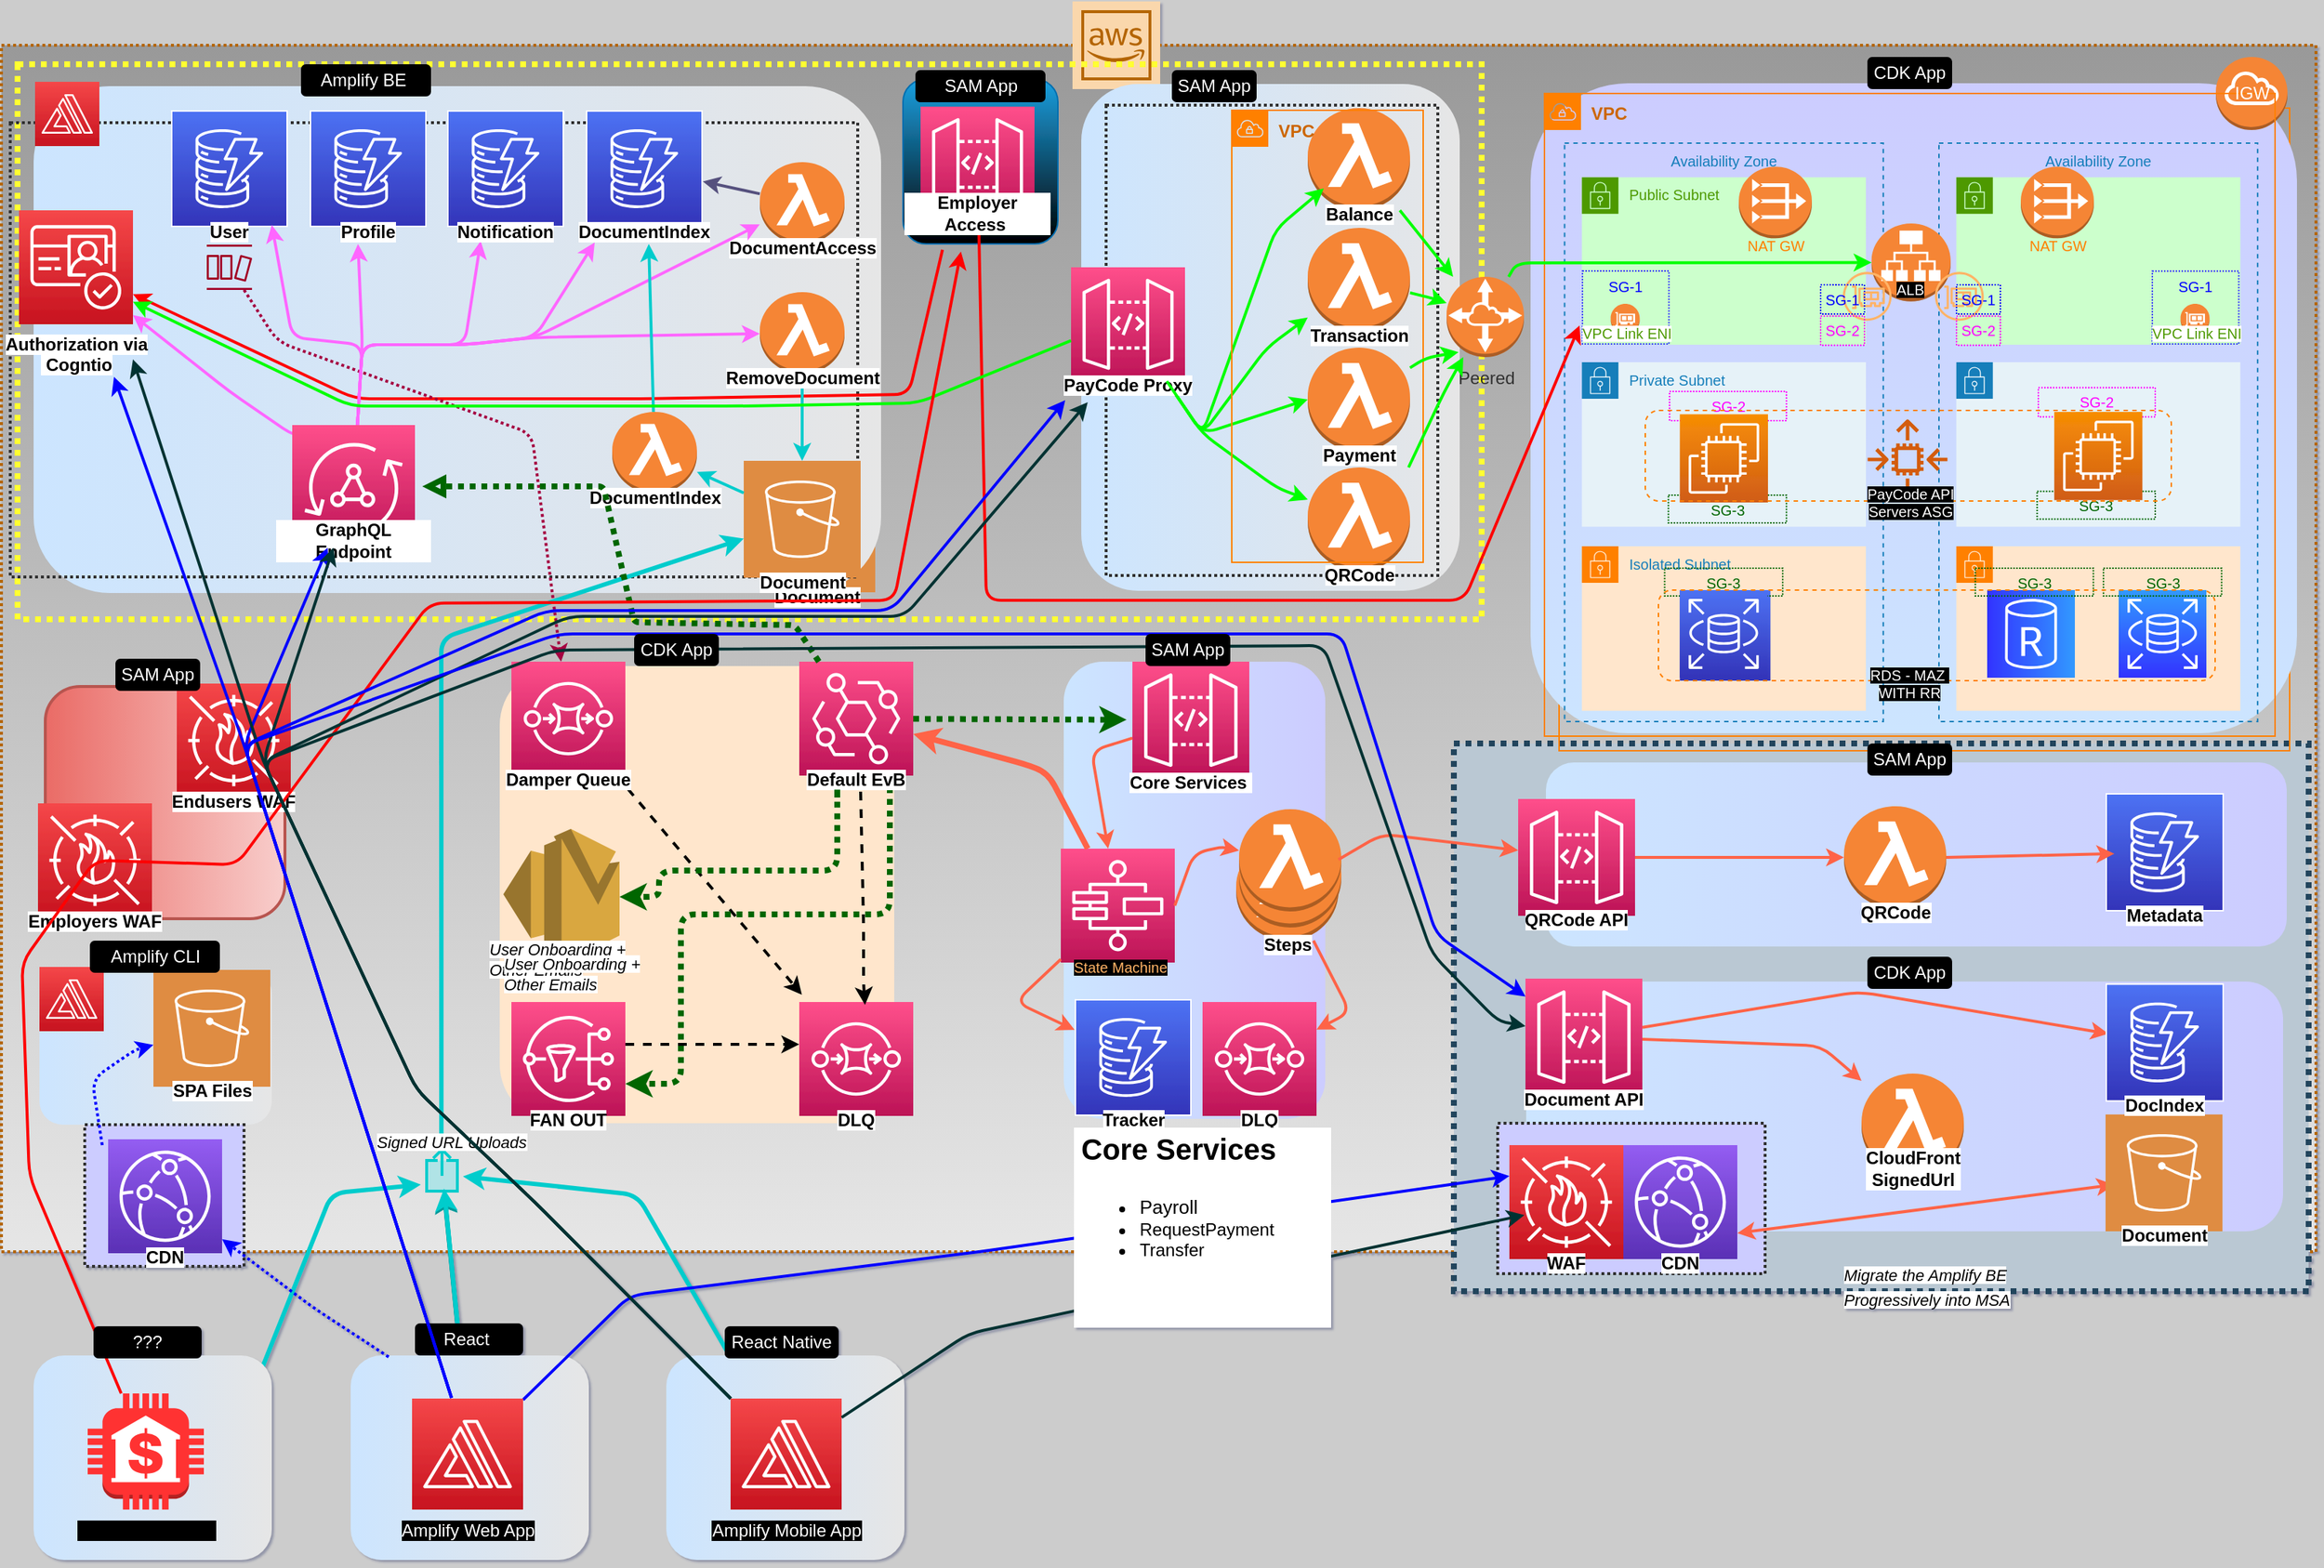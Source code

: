 <mxfile>
    <diagram id="kfv-vPXWWDpPaaI862ri" name="Page-1">
        <mxGraphModel dx="712" dy="437" grid="0" gridSize="10" guides="1" tooltips="1" connect="1" arrows="0" fold="1" page="1" pageScale="1" pageWidth="1654" pageHeight="1169" background="#CCCCCC" math="0" shadow="1">
            <root>
                <mxCell id="0"/>
                <mxCell id="1" style="locked=1;" parent="0"/>
                <mxCell id="1447" value="AWS" style="locked=1;" parent="0"/>
                <mxCell id="1450" value="" style="rounded=0;whiteSpace=wrap;html=1;dashed=1;dashPattern=1 1;labelBackgroundColor=#000000;strokeColor=#b46504;strokeWidth=2;fontSize=12;fillColor=#999999;gradientDirection=south;gradientColor=#E6E6E6;" parent="1447" vertex="1">
                    <mxGeometry x="35" y="35" width="1584" height="826" as="geometry"/>
                </mxCell>
                <mxCell id="1451" value="" style="sketch=0;outlineConnect=0;strokeColor=#b46504;fillColor=#fad7ac;dashed=0;verticalLabelPosition=bottom;verticalAlign=top;align=center;html=1;fontSize=12;fontStyle=0;aspect=fixed;shape=mxgraph.aws4.resourceIcon;resIcon=mxgraph.aws4.aws_cloud;dashPattern=1 1;labelBackgroundColor=#000000;strokeWidth=1;" parent="1447" vertex="1">
                    <mxGeometry x="768" y="5" width="60" height="60" as="geometry"/>
                </mxCell>
                <mxCell id="1610" value="Project Scopes" style="" parent="0"/>
                <mxCell id="1611" value="" style="rounded=0;whiteSpace=wrap;html=1;dashed=1;dashPattern=1 1;labelBackgroundColor=#FFFFFF;strokeColor=#FFFF33;strokeWidth=4;fontColor=#FFFFFF;fillColor=none;gradientColor=none;" parent="1610" vertex="1">
                    <mxGeometry x="46" y="48" width="1002" height="380" as="geometry"/>
                </mxCell>
                <mxCell id="1616" value="" style="rounded=0;whiteSpace=wrap;html=1;dashed=1;dashPattern=1 1;labelBackgroundColor=#FFFFFF;strokeColor=#23445d;strokeWidth=4;fillColor=#bac8d3;" parent="1610" vertex="1">
                    <mxGeometry x="1029" y="513" width="585" height="375" as="geometry"/>
                </mxCell>
                <mxCell id="1706" value="&lt;h3&gt;&lt;i style=&quot;border-color: rgb(0, 0, 0); color: rgb(255, 255, 255); font-family: Helvetica; font-size: 11px; font-variant-ligatures: normal; font-variant-caps: normal; font-weight: 400; letter-spacing: normal; orphans: 2; text-align: center; text-indent: 0px; text-transform: none; widows: 2; word-spacing: 0px; -webkit-text-stroke-width: 0px; text-decoration-thickness: initial; text-decoration-style: initial; text-decoration-color: initial;&quot;&gt;&lt;font style=&quot;border-color: rgb(0, 0, 0); background-color: rgb(255, 255, 255);&quot; color=&quot;#000000&quot;&gt;Migrate the Amplify BE Progressively into MSA&lt;/font&gt;&lt;/i&gt;&lt;/h3&gt;" style="text;whiteSpace=wrap;html=1;fontSize=12;fontColor=#FFB366;" vertex="1" parent="1610">
                    <mxGeometry x="1294" y="847" width="119" height="22" as="geometry"/>
                </mxCell>
                <mxCell id="1707" value="&lt;font color=&quot;#cc6600&quot;&gt;&lt;b&gt;VPC&lt;/b&gt;&lt;/font&gt;" style="points=[[0,0],[0.25,0],[0.5,0],[0.75,0],[1,0],[1,0.25],[1,0.5],[1,0.75],[1,1],[0.75,1],[0.5,1],[0.25,1],[0,1],[0,0.75],[0,0.5],[0,0.25]];outlineConnect=0;html=1;whiteSpace=wrap;fontSize=12;fontStyle=0;container=0;pointerEvents=0;collapsible=0;recursiveResize=0;shape=mxgraph.aws4.group;grIcon=mxgraph.aws4.group_vpc;strokeColor=#FF8000;fillColor=none;verticalAlign=top;align=left;spacingLeft=30;fontColor=#000000;dashed=0;" vertex="1" parent="1610">
                    <mxGeometry x="1101" y="78" width="500.0" height="440" as="geometry"/>
                </mxCell>
                <mxCell id="1605" value="WAF" style="" parent="0"/>
                <mxCell id="1606" value="" style="fillColor=#f8cecc;strokeWidth=2;strokeColor=#b85450;rounded=1;whiteSpace=wrap;html=1;gradientColor=#ea6b66;gradientDirection=west;" parent="1605" vertex="1">
                    <mxGeometry x="65" y="474" width="164" height="159" as="geometry"/>
                </mxCell>
                <mxCell id="1607" value="Endusers WAF" style="sketch=0;outlineConnect=0;fontColor=#000000;gradientColor=#F54749;gradientDirection=north;fillColor=#C7131F;strokeColor=#ffffff;dashed=0;labelBackgroundColor=#ffffff;verticalLabelPosition=middle;verticalAlign=bottom;spacing=-10;align=center;html=1;fontSize=12;fontStyle=1;whiteSpace=wrap;aspect=fixed;shape=mxgraph.aws4.resourceIcon;resIcon=mxgraph.aws4.waf;" parent="1605" vertex="1">
                    <mxGeometry x="155" y="472" width="78" height="78" as="geometry"/>
                </mxCell>
                <mxCell id="1659" value="Employers WAF" style="sketch=0;outlineConnect=0;fontColor=#000000;gradientColor=#F54749;gradientDirection=north;fillColor=#C7131F;strokeColor=#ffffff;dashed=0;labelBackgroundColor=#ffffff;verticalLabelPosition=middle;verticalAlign=bottom;spacing=-10;align=center;html=1;fontSize=12;fontStyle=1;whiteSpace=wrap;aspect=fixed;shape=mxgraph.aws4.resourceIcon;resIcon=mxgraph.aws4.waf;" parent="1605" vertex="1">
                    <mxGeometry x="60" y="554" width="78" height="78" as="geometry"/>
                </mxCell>
                <mxCell id="1066" value="Services" style="" parent="0"/>
                <mxCell id="1166" value="" style="fillColor=#CCCCFF;strokeWidth=2;strokeColor=#FFFFF;rounded=1;whiteSpace=wrap;html=1;gradientColor=#CCE5FF;gradientDirection=south;" parent="1066" vertex="1">
                    <mxGeometry x="1081.5" y="61" width="524.5" height="445" as="geometry"/>
                </mxCell>
                <mxCell id="1077" value="" style="fillColor=#CCCCFF;strokeWidth=2;strokeColor=#FFFFF;rounded=1;whiteSpace=wrap;html=1;gradientColor=#CCE5FF;gradientDirection=west;" parent="1066" vertex="1">
                    <mxGeometry x="1078.5" y="676" width="518" height="171" as="geometry"/>
                </mxCell>
                <mxCell id="1583" value="" style="rounded=0;whiteSpace=wrap;html=1;dashed=1;dashPattern=1 1;labelBackgroundColor=#FFFFFF;strokeColor=#333333;strokeWidth=2;fontColor=#FFFFFF;fillColor=#CCCCFF;gradientColor=none;" parent="1066" vertex="1">
                    <mxGeometry x="1059" y="773" width="183" height="103" as="geometry"/>
                </mxCell>
                <mxCell id="1088" value="Availability Zone" style="fillColor=none;strokeColor=#147EBA;dashed=1;verticalAlign=top;fontStyle=0;fontColor=#147EBA;fontSize=10;movable=1;resizable=1;rotatable=1;deletable=1;editable=1;connectable=1;" parent="1066" vertex="1">
                    <mxGeometry x="1104.77" y="102" width="218.1" height="396" as="geometry"/>
                </mxCell>
                <mxCell id="1123" value="Availability Zone" style="fillColor=none;strokeColor=#147EBA;dashed=1;verticalAlign=top;fontStyle=0;fontColor=#147EBA;fontSize=10;" parent="1066" vertex="1">
                    <mxGeometry x="1361" y="102" width="218.1" height="396" as="geometry"/>
                </mxCell>
                <mxCell id="1089" value="&lt;font color=&quot;#4d9900&quot;&gt;Public Subnet&lt;/font&gt;" style="points=[[0,0],[0.25,0],[0.5,0],[0.75,0],[1,0],[1,0.25],[1,0.5],[1,0.75],[1,1],[0.75,1],[0.5,1],[0.25,1],[0,1],[0,0.75],[0,0.5],[0,0.25]];outlineConnect=0;html=1;whiteSpace=wrap;fontSize=10;fontStyle=0;container=1;pointerEvents=0;collapsible=0;recursiveResize=0;shape=mxgraph.aws4.group;grIcon=mxgraph.aws4.group_security_group;grStroke=0;strokeColor=#4D9900;fillColor=#CCFFCC;verticalAlign=top;align=left;spacingLeft=30;fontColor=#ffffff;dashed=0;movable=1;resizable=1;rotatable=1;deletable=1;editable=1;connectable=1;" parent="1066" vertex="1">
                    <mxGeometry x="1116.63" y="125.36" width="194.37" height="114.64" as="geometry"/>
                </mxCell>
                <mxCell id="1142" value="&lt;font color=&quot;#ff8000&quot;&gt;&lt;br&gt;&lt;/font&gt;" style="sketch=0;outlineConnect=0;fontColor=#232F3E;gradientColor=none;fillColor=#D45B07;strokeColor=none;dashed=0;verticalLabelPosition=bottom;verticalAlign=top;align=center;html=1;fontSize=12;fontStyle=0;aspect=fixed;pointerEvents=1;shape=mxgraph.aws4.auto_scaling2;" parent="1066" vertex="1">
                    <mxGeometry x="1312" y="291" width="55" height="55" as="geometry"/>
                </mxCell>
                <mxCell id="1068" value="Document API" style="sketch=0;outlineConnect=0;fontColor=#000000;gradientColor=#FF4F8B;gradientDirection=north;fillColor=#BC1356;strokeColor=#ffffff;dashed=0;labelBackgroundColor=#ffffff;verticalLabelPosition=middle;verticalAlign=bottom;spacing=-10;align=center;html=1;fontSize=12;fontStyle=1;whiteSpace=wrap;aspect=fixed;shape=mxgraph.aws4.resourceIcon;resIcon=mxgraph.aws4.api_gateway;" parent="1066" vertex="1">
                    <mxGeometry x="1078" y="674" width="80" height="80" as="geometry"/>
                </mxCell>
                <mxCell id="1076" value="&lt;b&gt;CloudFront &lt;br&gt;SignedUrl&lt;br&gt;&lt;/b&gt;" style="outlineConnect=0;dashed=0;labelBackgroundColor=#ffffff;fontColor=#000000;verticalLabelPosition=middle;verticalAlign=bottom;spacing=-10;align=center;html=1;shape=mxgraph.aws3.lambda_function;fillColor=#F58534;gradientColor=none;" parent="1066" vertex="1">
                    <mxGeometry x="1308" y="739" width="70" height="70" as="geometry"/>
                </mxCell>
                <mxCell id="1078" style="strokeWidth=2;strokeColor=#FF6347;edgeStyle=none;html=1;endArrow=classic;endFill=1;" parent="1066" source="1068" edge="1">
                    <mxGeometry relative="1" as="geometry">
                        <mxPoint x="1232.0" y="686.5" as="sourcePoint"/>
                        <Array as="points">
                            <mxPoint x="1306" y="683"/>
                        </Array>
                        <mxPoint x="1477" y="711.702" as="targetPoint"/>
                    </mxGeometry>
                </mxCell>
                <mxCell id="1079" style="strokeWidth=2;strokeColor=#FF6347;edgeStyle=none;html=1;endArrow=classic;endFill=1;" parent="1066" source="1068" target="1076" edge="1">
                    <mxGeometry relative="1" as="geometry">
                        <mxPoint x="1232" y="686.5" as="sourcePoint"/>
                        <Array as="points">
                            <mxPoint x="1280" y="720"/>
                        </Array>
                        <mxPoint x="1471" y="640.394" as="targetPoint"/>
                    </mxGeometry>
                </mxCell>
                <mxCell id="1120" value="Private Subnet" style="points=[[0,0],[0.25,0],[0.5,0],[0.75,0],[1,0],[1,0.25],[1,0.5],[1,0.75],[1,1],[0.75,1],[0.5,1],[0.25,1],[0,1],[0,0.75],[0,0.5],[0,0.25]];outlineConnect=0;gradientColor=none;html=1;whiteSpace=wrap;fontSize=10;fontStyle=0;container=1;pointerEvents=0;collapsible=0;recursiveResize=0;shape=mxgraph.aws4.group;grIcon=mxgraph.aws4.group_security_group;grStroke=0;strokeColor=#147EBA;fillColor=#E6F2F8;verticalAlign=top;align=left;spacingLeft=30;fontColor=#147EBA;dashed=0;movable=1;resizable=1;rotatable=1;deletable=1;editable=1;connectable=1;" parent="1066" vertex="1">
                    <mxGeometry x="1116.63" y="252" width="194.37" height="112.64" as="geometry"/>
                </mxCell>
                <mxCell id="1217" value="&lt;font color=&quot;#ff00ff&quot;&gt;SG-2&lt;/font&gt;" style="fontStyle=0;verticalAlign=top;align=center;spacingTop=-2;fillColor=none;rounded=0;whiteSpace=wrap;html=1;strokeColor=#FF00FF;strokeWidth=1;dashed=1;container=1;collapsible=0;expand=0;recursiveResize=0;fontSize=10;fontColor=#4D9900;dashPattern=1 1;" parent="1120" vertex="1">
                    <mxGeometry x="60" y="20" width="80" height="20" as="geometry"/>
                </mxCell>
                <mxCell id="1218" value="&lt;font color=&quot;#006600&quot;&gt;SG-3&lt;/font&gt;" style="fontStyle=0;verticalAlign=top;align=center;spacingTop=-2;fillColor=none;rounded=0;whiteSpace=wrap;html=1;strokeColor=#006600;strokeWidth=1;dashed=1;container=1;collapsible=0;expand=0;recursiveResize=0;fontSize=10;fontColor=#4D9900;dashPattern=1 1;" parent="1120" vertex="1">
                    <mxGeometry x="59.19" y="91" width="80.81" height="19" as="geometry"/>
                </mxCell>
                <mxCell id="1144" value="" style="sketch=0;outlineConnect=0;fontColor=#000000;gradientColor=#F78E04;gradientDirection=north;fillColor=#D05C17;strokeColor=#ffffff;dashed=0;labelBackgroundColor=#ffffff;verticalLabelPosition=middle;verticalAlign=bottom;spacing=-10;align=center;html=1;fontSize=12;fontStyle=1;whiteSpace=wrap;aspect=fixed;shape=mxgraph.aws4.resourceIcon;resIcon=mxgraph.aws4.ec2;" parent="1120" vertex="1">
                    <mxGeometry x="67.03" y="35.68" width="60.32" height="60.32" as="geometry"/>
                </mxCell>
                <mxCell id="1121" value="Isolated Subnet" style="points=[[0,0],[0.25,0],[0.5,0],[0.75,0],[1,0],[1,0.25],[1,0.5],[1,0.75],[1,1],[0.75,1],[0.5,1],[0.25,1],[0,1],[0,0.75],[0,0.5],[0,0.25]];outlineConnect=0;gradientColor=none;html=1;whiteSpace=wrap;fontSize=10;fontStyle=0;container=1;pointerEvents=0;collapsible=0;recursiveResize=0;shape=mxgraph.aws4.group;grIcon=mxgraph.aws4.group_security_group;grStroke=0;strokeColor=#FF8000;fillColor=#FFE6CC;verticalAlign=top;align=left;spacingLeft=30;fontColor=#147EBA;dashed=0;movable=1;resizable=1;rotatable=1;deletable=1;editable=1;connectable=1;" parent="1066" vertex="1">
                    <mxGeometry x="1116.63" y="378" width="194.37" height="112.64" as="geometry"/>
                </mxCell>
                <mxCell id="1156" value="" style="sketch=0;points=[[0,0,0],[0.25,0,0],[0.5,0,0],[0.75,0,0],[1,0,0],[0,1,0],[0.25,1,0],[0.5,1,0],[0.75,1,0],[1,1,0],[0,0.25,0],[0,0.5,0],[0,0.75,0],[1,0.25,0],[1,0.5,0],[1,0.75,0]];outlineConnect=0;fontColor=#232F3E;gradientColor=#4D72F3;gradientDirection=north;fillColor=#3334B9;strokeColor=#ffffff;dashed=0;verticalLabelPosition=bottom;verticalAlign=top;align=center;html=1;fontSize=12;fontStyle=0;aspect=fixed;shape=mxgraph.aws4.resourceIcon;resIcon=mxgraph.aws4.rds;" parent="1121" vertex="1">
                    <mxGeometry x="67.03" y="30" width="62" height="62" as="geometry"/>
                </mxCell>
                <mxCell id="1221" value="&lt;font color=&quot;#006600&quot;&gt;SG-3&lt;/font&gt;" style="fontStyle=0;verticalAlign=top;align=center;spacingTop=-2;fillColor=none;rounded=0;whiteSpace=wrap;html=1;strokeColor=#006600;strokeWidth=1;dashed=1;container=1;collapsible=0;expand=0;recursiveResize=0;fontSize=10;fontColor=#4D9900;dashPattern=1 1;" parent="1121" vertex="1">
                    <mxGeometry x="56.63" y="15" width="80.81" height="19" as="geometry"/>
                </mxCell>
                <mxCell id="1124" value="" style="points=[[0,0],[0.25,0],[0.5,0],[0.75,0],[1,0],[1,0.25],[1,0.5],[1,0.75],[1,1],[0.75,1],[0.5,1],[0.25,1],[0,1],[0,0.75],[0,0.5],[0,0.25]];outlineConnect=0;gradientColor=none;html=1;whiteSpace=wrap;fontSize=10;fontStyle=0;container=1;pointerEvents=0;collapsible=0;recursiveResize=0;shape=mxgraph.aws4.group;grIcon=mxgraph.aws4.group_security_group;grStroke=0;strokeColor=#4D9900;fillColor=#CCFFCC;verticalAlign=top;align=left;spacingLeft=30;fontColor=#147EBA;dashed=0;movable=1;resizable=1;rotatable=1;deletable=1;editable=1;connectable=1;" parent="1066" vertex="1">
                    <mxGeometry x="1372.86" y="125.36" width="194.37" height="114.64" as="geometry"/>
                </mxCell>
                <mxCell id="1128" value="" style="outlineConnect=0;dashed=0;verticalLabelPosition=bottom;verticalAlign=top;align=center;html=1;shape=mxgraph.aws3.application_load_balancer;fillColor=#F58536;gradientColor=none;strokeColor=#FF8000;fontSize=10;fontColor=#FFB366;" parent="1124" vertex="1">
                    <mxGeometry x="-58" y="31.64" width="54.14" height="53.36" as="geometry"/>
                </mxCell>
                <mxCell id="1228" value="&lt;div style=&quot;text-align: center;&quot;&gt;&lt;br&gt;&lt;/div&gt;" style="text;whiteSpace=wrap;html=1;fontSize=10;fontColor=#FF0000;container=0;" parent="1124" vertex="1">
                    <mxGeometry x="-69.86" y="-7.175" width="70.0" height="27.475" as="geometry"/>
                </mxCell>
                <mxCell id="1125" value="" style="points=[[0,0],[0.25,0],[0.5,0],[0.75,0],[1,0],[1,0.25],[1,0.5],[1,0.75],[1,1],[0.75,1],[0.5,1],[0.25,1],[0,1],[0,0.75],[0,0.5],[0,0.25]];outlineConnect=0;gradientColor=none;html=1;whiteSpace=wrap;fontSize=10;fontStyle=0;container=1;pointerEvents=0;collapsible=0;recursiveResize=0;shape=mxgraph.aws4.group;grIcon=mxgraph.aws4.group_security_group;grStroke=0;strokeColor=#147EBA;fillColor=#E6F2F8;verticalAlign=top;align=left;spacingLeft=30;fontColor=#147EBA;dashed=0;movable=1;resizable=1;rotatable=1;deletable=1;editable=1;connectable=1;" parent="1066" vertex="1">
                    <mxGeometry x="1372.86" y="252" width="194.37" height="112.64" as="geometry"/>
                </mxCell>
                <mxCell id="1219" value="&lt;font color=&quot;#ff00ff&quot;&gt;SG-2&lt;/font&gt;" style="fontStyle=0;verticalAlign=top;align=center;spacingTop=-2;fillColor=none;rounded=0;whiteSpace=wrap;html=1;strokeColor=#FF00FF;strokeWidth=1;dashed=1;container=1;collapsible=0;expand=0;recursiveResize=0;fontSize=10;fontColor=#4D9900;dashPattern=1 1;" parent="1125" vertex="1">
                    <mxGeometry x="56.14" y="17.32" width="80" height="20" as="geometry"/>
                </mxCell>
                <mxCell id="1220" value="&lt;font color=&quot;#006600&quot;&gt;SG-3&lt;/font&gt;" style="fontStyle=0;verticalAlign=top;align=center;spacingTop=-2;fillColor=none;rounded=0;whiteSpace=wrap;html=1;strokeColor=#006600;strokeWidth=1;dashed=1;container=1;collapsible=0;expand=0;recursiveResize=0;fontSize=10;fontColor=#4D9900;dashPattern=1 1;" parent="1125" vertex="1">
                    <mxGeometry x="55.33" y="88.32" width="80.81" height="19" as="geometry"/>
                </mxCell>
                <mxCell id="1145" value="&lt;font style=&quot;font-size: 10px;&quot;&gt;&lt;br&gt;&lt;/font&gt;" style="sketch=0;outlineConnect=0;fontColor=#000000;gradientColor=#F78E04;gradientDirection=north;fillColor=#D05C17;strokeColor=#ffffff;dashed=0;labelBackgroundColor=#ffffff;verticalLabelPosition=middle;verticalAlign=bottom;spacing=-10;align=center;html=1;fontSize=12;fontStyle=1;whiteSpace=wrap;aspect=fixed;shape=mxgraph.aws4.resourceIcon;resIcon=mxgraph.aws4.ec2;" parent="1125" vertex="1">
                    <mxGeometry x="67.03" y="34" width="60.32" height="60.32" as="geometry"/>
                </mxCell>
                <mxCell id="1126" value="" style="points=[[0,0],[0.25,0],[0.5,0],[0.75,0],[1,0],[1,0.25],[1,0.5],[1,0.75],[1,1],[0.75,1],[0.5,1],[0.25,1],[0,1],[0,0.75],[0,0.5],[0,0.25]];outlineConnect=0;gradientColor=none;html=1;whiteSpace=wrap;fontSize=10;fontStyle=0;container=1;pointerEvents=0;collapsible=0;recursiveResize=0;shape=mxgraph.aws4.group;grIcon=mxgraph.aws4.group_security_group;grStroke=0;strokeColor=#FF8000;fillColor=#FFE6CC;verticalAlign=top;align=left;spacingLeft=30;fontColor=#147EBA;dashed=0;movable=1;resizable=1;rotatable=1;deletable=1;editable=1;connectable=1;" parent="1066" vertex="1">
                    <mxGeometry x="1372.86" y="378" width="194.37" height="112.64" as="geometry"/>
                </mxCell>
                <mxCell id="1158" value="" style="sketch=0;points=[[0,0,0],[0.25,0,0],[0.5,0,0],[0.75,0,0],[1,0,0],[0,1,0],[0.25,1,0],[0.5,1,0],[0.75,1,0],[1,1,0],[0,0.25,0],[0,0.5,0],[0,0.75,0],[1,0.25,0],[1,0.5,0],[1,0.75,0]];outlineConnect=0;fontColor=#232F3E;gradientColor=#3399FF;gradientDirection=north;fillColor=#3333FF;strokeColor=#ffffff;dashed=0;verticalLabelPosition=bottom;verticalAlign=top;align=center;html=1;fontSize=12;fontStyle=0;aspect=fixed;shape=mxgraph.aws4.resourceIcon;resIcon=mxgraph.aws4.rds;" parent="1126" vertex="1">
                    <mxGeometry x="111.14" y="30" width="60" height="60" as="geometry"/>
                </mxCell>
                <mxCell id="1164" value="" style="sketch=0;outlineConnect=0;fontColor=#232F3E;gradientColor=#3399FF;strokeColor=#FFFFFF;fillColor=#3333FF;dashed=0;verticalLabelPosition=bottom;verticalAlign=top;align=center;html=1;fontSize=12;fontStyle=0;aspect=fixed;shape=mxgraph.aws4.resourceIcon;resIcon=mxgraph.aws4.db_instance_read_replica;gradientDirection=east;" parent="1126" vertex="1">
                    <mxGeometry x="21.14" y="30" width="60" height="60" as="geometry"/>
                </mxCell>
                <mxCell id="1165" value="" style="sketch=0;points=[[0,0,0],[0.25,0,0],[0.5,0,0],[0.75,0,0],[1,0,0],[0,1,0],[0.25,1,0],[0.5,1,0],[0.75,1,0],[1,1,0],[0,0.25,0],[0,0.5,0],[0,0.75,0],[1,0.25,0],[1,0.5,0],[1,0.75,0]];outlineConnect=0;fontColor=#232F3E;gradientColor=#4D72F3;gradientDirection=north;fillColor=#3334B9;strokeColor=#ffffff;dashed=0;verticalLabelPosition=bottom;verticalAlign=top;align=center;html=1;fontSize=12;fontStyle=0;aspect=fixed;shape=mxgraph.aws4.resourceIcon;resIcon=mxgraph.aws4.rds;" parent="1126" vertex="1">
                    <mxGeometry x="-189.2" y="30" width="60" height="60" as="geometry"/>
                </mxCell>
                <mxCell id="1222" value="&lt;font color=&quot;#006600&quot;&gt;SG-3&lt;/font&gt;" style="fontStyle=0;verticalAlign=top;align=center;spacingTop=-2;fillColor=none;rounded=0;whiteSpace=wrap;html=1;strokeColor=#006600;strokeWidth=1;dashed=1;container=1;collapsible=0;expand=0;recursiveResize=0;fontSize=10;fontColor=#4D9900;dashPattern=1 1;" parent="1126" vertex="1">
                    <mxGeometry x="13" y="15" width="80.81" height="19" as="geometry"/>
                </mxCell>
                <mxCell id="1223" value="&lt;font color=&quot;#006600&quot;&gt;SG-3&lt;/font&gt;" style="fontStyle=0;verticalAlign=top;align=center;spacingTop=-2;fillColor=none;rounded=0;whiteSpace=wrap;html=1;strokeColor=#006600;strokeWidth=1;dashed=1;container=1;collapsible=0;expand=0;recursiveResize=0;fontSize=10;fontColor=#4D9900;dashPattern=1 1;" parent="1126" vertex="1">
                    <mxGeometry x="100.74" y="15" width="80.81" height="19" as="geometry"/>
                </mxCell>
                <mxCell id="1152" value="" style="outlineConnect=0;dashed=0;verticalLabelPosition=bottom;verticalAlign=top;align=center;html=1;shape=mxgraph.aws3.vpc_nat_gateway;fillColor=#F58534;gradientColor=none;strokeColor=#CCFFCC;fontSize=10;fontColor=#4D9900;" parent="1066" vertex="1">
                    <mxGeometry x="1417" y="118.18" width="50" height="49" as="geometry"/>
                </mxCell>
                <mxCell id="1153" value="&lt;font color=&quot;#ff8000&quot;&gt;NAT GW&lt;/font&gt;" style="text;html=1;align=center;verticalAlign=middle;resizable=0;points=[];autosize=1;strokeColor=none;fillColor=none;fontSize=10;fontColor=#4D9900;" parent="1066" vertex="1">
                    <mxGeometry x="1412" y="157.18" width="60" height="30" as="geometry"/>
                </mxCell>
                <mxCell id="1183" value="&lt;font color=&quot;#ff8000&quot;&gt;NAT GW&lt;/font&gt;" style="text;html=1;align=center;verticalAlign=middle;resizable=0;points=[];autosize=1;strokeColor=none;fillColor=none;fontSize=10;fontColor=#4D9900;" parent="1066" vertex="1">
                    <mxGeometry x="1219" y="157.18" width="60" height="30" as="geometry"/>
                </mxCell>
                <mxCell id="1184" value="" style="outlineConnect=0;dashed=0;verticalLabelPosition=bottom;verticalAlign=top;align=center;html=1;shape=mxgraph.aws3.vpc_nat_gateway;fillColor=#F58534;gradientColor=none;strokeColor=#CCFFCC;fontSize=10;fontColor=#4D9900;" parent="1066" vertex="1">
                    <mxGeometry x="1224" y="118.18" width="50" height="49" as="geometry"/>
                </mxCell>
                <mxCell id="1185" value="" style="outlineConnect=0;dashed=0;verticalLabelPosition=bottom;verticalAlign=top;align=center;html=1;shape=mxgraph.aws3.internet_gateway;fillColor=#F58536;gradientColor=none;labelBackgroundColor=#FFFFFF;strokeColor=#FFFFFF;fontSize=10;fontColor=#4D9900;" parent="1066" vertex="1">
                    <mxGeometry x="1550.5" y="43" width="49" height="50" as="geometry"/>
                </mxCell>
                <mxCell id="1192" value="" style="sketch=0;outlineConnect=0;fontColor=#232F3E;gradientColor=none;strokeColor=#FFB366;fillColor=none;dashed=0;verticalLabelPosition=bottom;verticalAlign=top;align=center;html=1;fontSize=12;fontStyle=0;aspect=fixed;shape=mxgraph.aws4.resourceIcon;resIcon=mxgraph.aws4.elastic_network_interface;labelBackgroundColor=#FFFFFF;" parent="1066" vertex="1">
                    <mxGeometry x="1291" y="186" width="41.79" height="41.79" as="geometry"/>
                </mxCell>
                <mxCell id="1203" value="" style="group" parent="1066" vertex="1" connectable="0">
                    <mxGeometry x="1117" y="142" width="70.0" height="105.48" as="geometry"/>
                </mxCell>
                <mxCell id="1193" value="&lt;font color=&quot;#0000ff&quot;&gt;SG-1&lt;/font&gt;" style="fontStyle=0;verticalAlign=top;align=center;spacingTop=-2;fillColor=none;rounded=0;whiteSpace=wrap;html=1;strokeColor=#3333FF;strokeWidth=1;dashed=1;container=0;collapsible=0;expand=0;recursiveResize=0;fontSize=10;fontColor=#4D9900;dashPattern=1 1;" parent="1203" vertex="1">
                    <mxGeometry y="47.54" width="59.19" height="49.98" as="geometry"/>
                </mxCell>
                <mxCell id="1197" value="" style="outlineConnect=0;dashed=0;verticalLabelPosition=bottom;verticalAlign=top;align=center;html=1;shape=mxgraph.aws3.elastic_network_interface;fillColor=#F58536;gradientColor=none;strokeColor=#FF8000;fontSize=10;fontColor=#FFB366;container=0;" parent="1203" vertex="1">
                    <mxGeometry x="19.31" y="70" width="19.91" height="20.88" as="geometry"/>
                </mxCell>
                <mxCell id="1171" value="&lt;div style=&quot;text-align: center;&quot;&gt;&lt;font style=&quot;font-size: 10px; background-color: rgb(255, 255, 255);&quot; color=&quot;#4d9900&quot;&gt;VPC Link ENI&lt;/font&gt;&lt;/div&gt;" style="text;whiteSpace=wrap;html=1;fontSize=10;fontColor=#FF0000;container=0;" parent="1203" vertex="1">
                    <mxGeometry x="-2" y="78.005" width="70.0" height="27.475" as="geometry"/>
                </mxCell>
                <mxCell id="1204" value="" style="group" parent="1066" vertex="1" connectable="0">
                    <mxGeometry x="1280" y="178" width="30" height="62.32" as="geometry"/>
                </mxCell>
                <mxCell id="1199" value="&lt;font color=&quot;#0000ff&quot;&gt;SG-1&lt;/font&gt;" style="fontStyle=0;verticalAlign=top;align=center;spacingTop=-2;fillColor=none;rounded=0;whiteSpace=wrap;html=1;strokeColor=#0000FF;strokeWidth=1;dashed=1;container=1;collapsible=0;expand=0;recursiveResize=0;fontSize=10;fontColor=#4D9900;dashPattern=1 1;" parent="1204" vertex="1">
                    <mxGeometry y="21" width="30" height="20" as="geometry"/>
                </mxCell>
                <mxCell id="1200" value="&lt;font color=&quot;#ff00ff&quot;&gt;SG-2&lt;/font&gt;" style="fontStyle=0;verticalAlign=top;align=center;spacingTop=-2;fillColor=none;rounded=0;whiteSpace=wrap;html=1;strokeColor=#FF00FF;strokeWidth=1;dashed=1;container=1;collapsible=0;expand=0;recursiveResize=0;fontSize=10;fontColor=#4D9900;dashPattern=1 1;" parent="1204" vertex="1">
                    <mxGeometry y="42.32" width="30" height="20" as="geometry"/>
                </mxCell>
                <mxCell id="1205" value="" style="group" parent="1066" vertex="1" connectable="0">
                    <mxGeometry x="1507" y="142.04" width="70.0" height="105.48" as="geometry"/>
                </mxCell>
                <mxCell id="1206" value="&lt;font color=&quot;#0000ff&quot;&gt;SG-1&lt;/font&gt;" style="fontStyle=0;verticalAlign=top;align=center;spacingTop=-2;fillColor=none;rounded=0;whiteSpace=wrap;html=1;strokeColor=#3333FF;strokeWidth=1;dashed=1;container=0;collapsible=0;expand=0;recursiveResize=0;fontSize=10;fontColor=#4D9900;dashPattern=1 1;" parent="1205" vertex="1">
                    <mxGeometry y="47.54" width="59.19" height="49.98" as="geometry"/>
                </mxCell>
                <mxCell id="1207" value="" style="outlineConnect=0;dashed=0;verticalLabelPosition=bottom;verticalAlign=top;align=center;html=1;shape=mxgraph.aws3.elastic_network_interface;fillColor=#F58536;gradientColor=none;strokeColor=#FF8000;fontSize=10;fontColor=#FFB366;container=0;" parent="1205" vertex="1">
                    <mxGeometry x="19.31" y="70" width="19.91" height="20.88" as="geometry"/>
                </mxCell>
                <mxCell id="1210" value="&lt;div style=&quot;text-align: center;&quot;&gt;&lt;br&gt;&lt;/div&gt;" style="text;whiteSpace=wrap;html=1;fontSize=10;fontColor=#FF0000;container=0;" parent="1205" vertex="1">
                    <mxGeometry x="0.067" y="27.31" width="62.389" height="27.475" as="geometry"/>
                </mxCell>
                <mxCell id="1211" value="&lt;div style=&quot;text-align: center;&quot;&gt;&lt;font style=&quot;font-size: 10px; background-color: rgb(255, 255, 255);&quot; color=&quot;#4d9900&quot;&gt;VPC Link ENI&lt;/font&gt;&lt;/div&gt;" style="text;whiteSpace=wrap;html=1;fontSize=10;fontColor=#FF0000;container=0;" parent="1205" vertex="1">
                    <mxGeometry x="-2" y="78.005" width="70.0" height="27.475" as="geometry"/>
                </mxCell>
                <mxCell id="1212" value="" style="sketch=0;outlineConnect=0;fontColor=#232F3E;gradientColor=none;strokeColor=#FFB366;fillColor=none;dashed=0;verticalLabelPosition=bottom;verticalAlign=top;align=center;html=1;fontSize=12;fontStyle=0;aspect=fixed;shape=mxgraph.aws4.resourceIcon;resIcon=mxgraph.aws4.elastic_network_interface;labelBackgroundColor=#FFFFFF;" parent="1066" vertex="1">
                    <mxGeometry x="1354.07" y="186" width="41.79" height="41.79" as="geometry"/>
                </mxCell>
                <mxCell id="1213" value="" style="group" parent="1066" vertex="1" connectable="0">
                    <mxGeometry x="1373" y="178" width="30" height="62.32" as="geometry"/>
                </mxCell>
                <mxCell id="1215" value="&lt;font color=&quot;#0000ff&quot;&gt;SG-1&lt;/font&gt;" style="fontStyle=0;verticalAlign=top;align=center;spacingTop=-2;fillColor=none;rounded=0;whiteSpace=wrap;html=1;strokeColor=#0000FF;strokeWidth=1;dashed=1;container=1;collapsible=0;expand=0;recursiveResize=0;fontSize=10;fontColor=#4D9900;dashPattern=1 1;" parent="1213" vertex="1">
                    <mxGeometry y="21" width="30" height="20" as="geometry"/>
                </mxCell>
                <mxCell id="1216" value="&lt;font color=&quot;#ff00ff&quot;&gt;SG-2&lt;/font&gt;" style="fontStyle=0;verticalAlign=top;align=center;spacingTop=-2;fillColor=none;rounded=0;whiteSpace=wrap;html=1;strokeColor=#FF00FF;strokeWidth=1;dashed=1;container=1;collapsible=0;expand=0;recursiveResize=0;fontSize=10;fontColor=#4D9900;dashPattern=1 1;" parent="1213" vertex="1">
                    <mxGeometry y="42.32" width="30" height="20" as="geometry"/>
                </mxCell>
                <mxCell id="1224" value="" style="rounded=1;whiteSpace=wrap;html=1;strokeColor=#FF8000;fontSize=10;fontColor=#FFB366;fillColor=none;dashed=1;" parent="1066" vertex="1">
                    <mxGeometry x="1160" y="285" width="360" height="62" as="geometry"/>
                </mxCell>
                <mxCell id="1225" value="&lt;div style=&quot;text-align: center;&quot;&gt;&lt;font color=&quot;#ffffff&quot; style=&quot;font-size: 10px; background-color: rgb(0, 0, 0);&quot;&gt;PayCode API&lt;/font&gt;&lt;/div&gt;&lt;div style=&quot;text-align: center;&quot;&gt;&lt;font color=&quot;#ffffff&quot; style=&quot;font-size: 10px; background-color: rgb(0, 0, 0);&quot;&gt;Servers ASG&lt;/font&gt;&lt;/div&gt;" style="text;whiteSpace=wrap;html=1;fontSize=10;fontColor=#FF0000;container=0;" parent="1066" vertex="1">
                    <mxGeometry x="1310" y="330.005" width="70.0" height="27.475" as="geometry"/>
                </mxCell>
                <mxCell id="1226" value="" style="rounded=1;whiteSpace=wrap;html=1;strokeColor=#FF8000;fontSize=10;fontColor=#FFB366;fillColor=none;dashed=1;" parent="1066" vertex="1">
                    <mxGeometry x="1169" y="408" width="381" height="62" as="geometry"/>
                </mxCell>
                <mxCell id="1227" value="&lt;div style=&quot;text-align: center;&quot;&gt;&lt;font color=&quot;#ffffff&quot;&gt;&lt;span style=&quot;background-color: rgb(0, 0, 0);&quot;&gt;RDS - MAZ&amp;nbsp; WITH RR&lt;/span&gt;&lt;/font&gt;&lt;/div&gt;" style="text;whiteSpace=wrap;html=1;fontSize=10;fontColor=#FF0000;container=0;" parent="1066" vertex="1">
                    <mxGeometry x="1304.5" y="453.525" width="70.0" height="27.475" as="geometry"/>
                </mxCell>
                <mxCell id="1229" value="&lt;div style=&quot;text-align: center;&quot;&gt;&lt;font color=&quot;#ffffff&quot;&gt;&lt;span style=&quot;background-color: rgb(0, 0, 0);&quot;&gt;ALB&lt;/span&gt;&lt;/font&gt;&lt;/div&gt;" style="text;whiteSpace=wrap;html=1;fontSize=10;fontColor=#FF0000;container=0;" parent="1066" vertex="1">
                    <mxGeometry x="1330" y="190.18" width="20" height="21.82" as="geometry"/>
                </mxCell>
                <mxCell id="1234" value="WAF" style="sketch=0;outlineConnect=0;fontColor=#000000;gradientColor=#F54749;gradientDirection=north;fillColor=#C7131F;strokeColor=#ffffff;dashed=0;labelBackgroundColor=#ffffff;verticalLabelPosition=middle;verticalAlign=bottom;spacing=-10;align=center;html=1;fontSize=12;fontStyle=1;whiteSpace=wrap;aspect=fixed;shape=mxgraph.aws4.resourceIcon;resIcon=mxgraph.aws4.waf;" parent="1066" vertex="1">
                    <mxGeometry x="1067" y="788" width="78" height="78" as="geometry"/>
                </mxCell>
                <mxCell id="1235" value="CDN" style="sketch=0;outlineConnect=0;fontColor=#000000;gradientColor=#945DF2;gradientDirection=north;fillColor=#5A30B5;strokeColor=#ffffff;dashed=0;labelBackgroundColor=#ffffff;verticalLabelPosition=middle;verticalAlign=bottom;spacing=-10;align=center;html=1;fontSize=12;fontStyle=1;whiteSpace=wrap;aspect=fixed;shape=mxgraph.aws4.resourceIcon;resIcon=mxgraph.aws4.cloudfront;" parent="1066" vertex="1">
                    <mxGeometry x="1145" y="788" width="78" height="78" as="geometry"/>
                </mxCell>
                <mxCell id="1236" style="strokeWidth=2;strokeColor=#FF6347;edgeStyle=none;html=1;endArrow=classic;endFill=1;startArrow=classic;startFill=1;exitX=0.279;exitY=1.007;exitDx=0;exitDy=0;exitPerimeter=0;" parent="1066" source="1077" edge="1">
                    <mxGeometry relative="1" as="geometry">
                        <mxPoint x="1258.0" y="837.1" as="sourcePoint"/>
                        <Array as="points"/>
                        <mxPoint x="1481" y="815.127" as="targetPoint"/>
                    </mxGeometry>
                </mxCell>
                <mxCell id="1506" value="" style="fillColor=#CCCCFF;strokeWidth=2;strokeColor=#FFFFF;rounded=1;whiteSpace=wrap;html=1;gradientColor=#CCE5FF;gradientDirection=west;" parent="1066" vertex="1">
                    <mxGeometry x="762" y="457" width="179" height="313" as="geometry"/>
                </mxCell>
                <mxCell id="1514" value="Core Services&amp;nbsp;" style="sketch=0;outlineConnect=0;fontColor=#000000;gradientColor=#FF4F8B;gradientDirection=north;fillColor=#BC1356;strokeColor=#ffffff;dashed=0;labelBackgroundColor=#ffffff;verticalLabelPosition=middle;verticalAlign=bottom;spacing=-10;align=center;html=1;fontSize=12;fontStyle=1;whiteSpace=wrap;aspect=fixed;shape=mxgraph.aws4.resourceIcon;resIcon=mxgraph.aws4.api_gateway;" parent="1066" vertex="1">
                    <mxGeometry x="809" y="457" width="80" height="80" as="geometry"/>
                </mxCell>
                <mxCell id="1515" value="" style="sketch=0;points=[[0,0,0],[0.25,0,0],[0.5,0,0],[0.75,0,0],[1,0,0],[0,1,0],[0.25,1,0],[0.5,1,0],[0.75,1,0],[1,1,0],[0,0.25,0],[0,0.5,0],[0,0.75,0],[1,0.25,0],[1,0.5,0],[1,0.75,0]];outlineConnect=0;fontColor=#232F3E;gradientColor=#FF4F8B;gradientDirection=north;fillColor=#BC1356;strokeColor=#ffffff;dashed=0;verticalLabelPosition=bottom;verticalAlign=top;align=center;html=1;fontSize=12;fontStyle=0;aspect=fixed;shape=mxgraph.aws4.resourceIcon;resIcon=mxgraph.aws4.step_functions;labelBackgroundColor=#000000;strokeWidth=6;" parent="1066" vertex="1">
                    <mxGeometry x="760" y="585" width="78" height="78" as="geometry"/>
                </mxCell>
                <mxCell id="1516" value="Tracker" style="sketch=0;outlineConnect=0;fontColor=#000000;gradientColor=#4D72F3;gradientDirection=north;fillColor=#3334B9;strokeColor=#ffffff;dashed=0;labelBackgroundColor=#ffffff;verticalLabelPosition=middle;verticalAlign=bottom;spacing=-10;align=center;html=1;fontSize=12;fontStyle=1;whiteSpace=wrap;aspect=fixed;shape=mxgraph.aws4.productIcon;prIcon=mxgraph.aws4.dynamodb;" parent="1066" vertex="1">
                    <mxGeometry x="769.5" y="688" width="80" height="80" as="geometry"/>
                </mxCell>
                <mxCell id="1517" value="&lt;b&gt;Steps&lt;br&gt;&lt;/b&gt;" style="outlineConnect=0;dashed=0;labelBackgroundColor=#ffffff;fontColor=#000000;verticalLabelPosition=middle;verticalAlign=bottom;spacing=-10;align=center;html=1;shape=mxgraph.aws3.lambda_function;fillColor=#F58534;gradientColor=none;" parent="1066" vertex="1">
                    <mxGeometry x="880" y="578" width="70" height="70" as="geometry"/>
                </mxCell>
                <mxCell id="1518" value="&lt;b&gt;&lt;br&gt;&lt;/b&gt;" style="outlineConnect=0;dashed=0;labelBackgroundColor=#ffffff;fontColor=#000000;verticalLabelPosition=middle;verticalAlign=bottom;spacing=-10;align=center;html=1;shape=mxgraph.aws3.lambda_function;fillColor=#F58534;gradientColor=none;" parent="1066" vertex="1">
                    <mxGeometry x="882" y="569" width="70" height="70" as="geometry"/>
                </mxCell>
                <mxCell id="1519" value="&lt;b&gt;&lt;br&gt;&lt;/b&gt;" style="outlineConnect=0;dashed=0;labelBackgroundColor=#ffffff;fontColor=#000000;verticalLabelPosition=middle;verticalAlign=bottom;spacing=-10;align=center;html=1;shape=mxgraph.aws3.lambda_function;fillColor=#F58534;gradientColor=none;" parent="1066" vertex="1">
                    <mxGeometry x="882" y="558" width="70" height="70" as="geometry"/>
                </mxCell>
                <mxCell id="1520" style="strokeWidth=2;strokeColor=#FF6347;edgeStyle=none;html=1;endArrow=classic;endFill=1;" parent="1066" source="1514" target="1515" edge="1">
                    <mxGeometry relative="1" as="geometry">
                        <mxPoint x="837" y="545.447" as="sourcePoint"/>
                        <Array as="points">
                            <mxPoint x="781" y="518"/>
                        </Array>
                        <mxPoint x="1007" y="577.999" as="targetPoint"/>
                    </mxGeometry>
                </mxCell>
                <mxCell id="1521" style="strokeWidth=2;strokeColor=#FF6347;html=1;endArrow=classic;endFill=1;startArrow=none;" parent="1066" source="1515" target="1516" edge="1">
                    <mxGeometry relative="1" as="geometry">
                        <mxPoint x="795.908" y="676.21" as="sourcePoint"/>
                        <Array as="points">
                            <mxPoint x="729" y="690"/>
                        </Array>
                        <mxPoint x="775" y="703" as="targetPoint"/>
                    </mxGeometry>
                </mxCell>
                <mxCell id="1522" style="strokeWidth=2;strokeColor=#FF6347;edgeStyle=none;html=1;endArrow=classic;endFill=1;exitX=1;exitY=0.5;exitDx=0;exitDy=0;exitPerimeter=0;" parent="1066" source="1515" target="1519" edge="1">
                    <mxGeometry relative="1" as="geometry">
                        <mxPoint x="829" y="529.353" as="sourcePoint"/>
                        <Array as="points">
                            <mxPoint x="851" y="588"/>
                            <mxPoint x="870" y="584"/>
                        </Array>
                        <mxPoint x="812.377" y="605" as="targetPoint"/>
                    </mxGeometry>
                </mxCell>
                <mxCell id="1528" value="&lt;div style=&quot;text-align: center;&quot;&gt;&lt;font style=&quot;background-color: rgb(0, 0, 0);&quot; color=&quot;#ffb366&quot;&gt;State Machine&lt;/font&gt;&lt;/div&gt;" style="text;whiteSpace=wrap;html=1;fontSize=10;fontColor=#FF0000;container=0;" parent="1066" vertex="1">
                    <mxGeometry x="767" y="654" width="73" height="23.21" as="geometry"/>
                </mxCell>
                <mxCell id="1531" style="strokeWidth=4;strokeColor=#FF6347;edgeStyle=none;html=1;endArrow=classic;endFill=1;" parent="1066" source="1515" target="1413" edge="1">
                    <mxGeometry relative="1" as="geometry">
                        <mxPoint x="782.579" y="608" as="sourcePoint"/>
                        <Array as="points">
                            <mxPoint x="751" y="533"/>
                            <mxPoint x="735" y="527"/>
                        </Array>
                        <mxPoint x="684.0" y="522.467" as="targetPoint"/>
                    </mxGeometry>
                </mxCell>
                <mxCell id="1082" value="&lt;font color=&quot;#cc6600&quot;&gt;&lt;b&gt;VPC&lt;/b&gt;&lt;/font&gt;" style="points=[[0,0],[0.25,0],[0.5,0],[0.75,0],[1,0],[1,0.25],[1,0.5],[1,0.75],[1,1],[0.75,1],[0.5,1],[0.25,1],[0,1],[0,0.75],[0,0.5],[0,0.25]];outlineConnect=0;html=1;whiteSpace=wrap;fontSize=12;fontStyle=0;container=0;pointerEvents=0;collapsible=0;recursiveResize=0;shape=mxgraph.aws4.group;grIcon=mxgraph.aws4.group_vpc;strokeColor=#FF8000;fillColor=none;verticalAlign=top;align=left;spacingLeft=30;fontColor=#000000;dashed=0;" parent="1066" vertex="1">
                    <mxGeometry x="1091" y="68" width="500.0" height="440" as="geometry"/>
                </mxCell>
                <mxCell id="1186" value="&lt;font style=&quot;font-size: 12px;&quot; color=&quot;#ffffff&quot;&gt;IGW&lt;/font&gt;" style="text;html=1;align=center;verticalAlign=middle;resizable=0;points=[];autosize=1;strokeColor=none;fillColor=none;fontSize=10;fontColor=#4D9900;" parent="1066" vertex="1">
                    <mxGeometry x="1550" y="53" width="50" height="30" as="geometry"/>
                </mxCell>
                <mxCell id="1628" value="DLQ&lt;span style=&quot;color: rgba(0, 0, 0, 0); font-family: monospace; font-size: 0px; font-weight: 400; text-align: start; background-color: rgb(42, 37, 47);&quot;&gt;%3CmxGraphModel%3E%3Croot%3E%3CmxCell%20id%3D%220%22%2F%3E%3CmxCell%20id%3D%221%22%20parent%3D%220%22%2F%3E%3CmxCell%20id%3D%222%22%20value%3D%22%26lt%3Bb%26gt%3BAuthorizer%26lt%3B%2Fb%26gt%3B%22%20style%3D%22outlineConnect%3D0%3Bdashed%3D0%3BlabelBackgroundColor%3D%23ffffff%3BfontColor%3D%23000000%3BverticalLabelPosition%3Dmiddle%3BverticalAlign%3Dbottom%3Bspacing%3D-10%3Balign%3Dcenter%3Bhtml%3D1%3Bshape%3Dmxgraph.aws3.lambda_function%3BfillColor%3D%23F58534%3BgradientColor%3Dnone%3B%22%20vertex%3D%221%22%20parent%3D%221%22%3E%3CmxGeometry%20x%3D%22338%22%20y%3D%22300%22%20width%3D%2270%22%20height%3D%2270%22%20as%3D%22geometry%22%2F%3E%3C%2FmxCell%3E%3C%2Froot%3E%3C%2FmxGraphModel%3E&lt;/span&gt;" style="sketch=0;outlineConnect=0;fontColor=#000000;gradientColor=#FF4F8B;gradientDirection=north;fillColor=#BC1356;strokeColor=#ffffff;dashed=0;labelBackgroundColor=#ffffff;verticalLabelPosition=middle;verticalAlign=bottom;spacing=-10;align=center;html=1;fontSize=12;fontStyle=1;whiteSpace=wrap;aspect=fixed;shape=mxgraph.aws4.resourceIcon;resIcon=mxgraph.aws4.sqs;" parent="1066" vertex="1">
                    <mxGeometry x="857" y="690" width="78" height="78" as="geometry"/>
                </mxCell>
                <mxCell id="1629" style="strokeWidth=2;strokeColor=#FF6347;html=1;endArrow=classic;endFill=1;startArrow=none;" parent="1066" source="1517" target="1628" edge="1">
                    <mxGeometry relative="1" as="geometry">
                        <mxPoint x="795.908" y="676.21" as="sourcePoint"/>
                        <Array as="points">
                            <mxPoint x="958" y="697"/>
                        </Array>
                        <mxPoint x="775" y="703" as="targetPoint"/>
                    </mxGeometry>
                </mxCell>
                <mxCell id="1641" style="strokeWidth=2;strokeColor=#FF6347;html=1;endArrow=classic;endFill=1;startArrow=none;" parent="1066" source="1517" edge="1">
                    <mxGeometry relative="1" as="geometry">
                        <mxPoint x="795.908" y="676.21" as="sourcePoint"/>
                        <Array as="points">
                            <mxPoint x="980" y="575"/>
                        </Array>
                        <mxPoint x="1073" y="586.188" as="targetPoint"/>
                    </mxGeometry>
                </mxCell>
                <mxCell id="1646" value="" style="fillColor=#CCCCFF;strokeWidth=2;strokeColor=#FFFFF;rounded=1;whiteSpace=wrap;html=1;gradientColor=#CCE5FF;gradientDirection=west;" parent="1066" vertex="1">
                    <mxGeometry x="1092" y="526" width="507" height="126" as="geometry"/>
                </mxCell>
                <mxCell id="1647" value="QRCode API" style="sketch=0;outlineConnect=0;fontColor=#000000;gradientColor=#FF4F8B;gradientDirection=north;fillColor=#BC1356;strokeColor=#ffffff;dashed=0;labelBackgroundColor=#ffffff;verticalLabelPosition=middle;verticalAlign=bottom;spacing=-10;align=center;html=1;fontSize=12;fontStyle=1;whiteSpace=wrap;aspect=fixed;shape=mxgraph.aws4.resourceIcon;resIcon=mxgraph.aws4.api_gateway;" parent="1066" vertex="1">
                    <mxGeometry x="1073" y="551" width="80" height="80" as="geometry"/>
                </mxCell>
                <mxCell id="1648" value="&lt;b&gt;QRCode&lt;br&gt;&lt;/b&gt;" style="outlineConnect=0;dashed=0;labelBackgroundColor=#ffffff;fontColor=#000000;verticalLabelPosition=middle;verticalAlign=bottom;spacing=-10;align=center;html=1;shape=mxgraph.aws3.lambda_function;fillColor=#F58534;gradientColor=none;" parent="1066" vertex="1">
                    <mxGeometry x="1296" y="556" width="70" height="70" as="geometry"/>
                </mxCell>
                <mxCell id="1649" value="Metadata" style="sketch=0;outlineConnect=0;fontColor=#000000;gradientColor=#4D72F3;gradientDirection=north;fillColor=#3334B9;strokeColor=#ffffff;dashed=0;labelBackgroundColor=#ffffff;verticalLabelPosition=middle;verticalAlign=bottom;spacing=-10;align=center;html=1;fontSize=12;fontStyle=1;whiteSpace=wrap;aspect=fixed;shape=mxgraph.aws4.productIcon;prIcon=mxgraph.aws4.dynamodb;" parent="1066" vertex="1">
                    <mxGeometry x="1475" y="547" width="81" height="81" as="geometry"/>
                </mxCell>
                <mxCell id="1650" style="strokeWidth=2;strokeColor=#FF6347;edgeStyle=none;html=1;endArrow=classic;endFill=1;exitX=1;exitY=0.5;exitDx=0;exitDy=0;exitPerimeter=0;" parent="1066" source="1648" edge="1">
                    <mxGeometry relative="1" as="geometry">
                        <mxPoint x="1338" y="588.47" as="sourcePoint"/>
                        <Array as="points"/>
                        <mxPoint x="1481" y="588.47" as="targetPoint"/>
                    </mxGeometry>
                </mxCell>
                <mxCell id="1651" style="strokeWidth=2;strokeColor=#FF6347;edgeStyle=none;html=1;endArrow=classic;endFill=1;" parent="1066" source="1647" target="1648" edge="1">
                    <mxGeometry relative="1" as="geometry">
                        <mxPoint x="1232.0" y="686.5" as="sourcePoint"/>
                        <Array as="points"/>
                        <mxPoint x="1374" y="613.5" as="targetPoint"/>
                    </mxGeometry>
                </mxCell>
                <mxCell id="1699" value="Document" style="sketch=0;pointerEvents=1;shadow=0;dashed=0;html=1;strokeColor=none;fillColor=#DF8C42;fontColor=#000000;fontStyle=1;labelPosition=center;labelBackgroundColor=#ffffff;verticalLabelPosition=middle;verticalAlign=bottom;spacing=-10;align=center;outlineConnect=0;shape=mxgraph.veeam2.aws_s3;" vertex="1" parent="1066">
                    <mxGeometry x="553" y="329.5" width="80" height="80" as="geometry"/>
                </mxCell>
                <mxCell id="1702" value="Document" style="sketch=0;pointerEvents=1;shadow=0;dashed=0;html=1;strokeColor=none;fillColor=#DF8C42;fontColor=#000000;fontStyle=1;labelPosition=center;labelBackgroundColor=#ffffff;verticalLabelPosition=middle;verticalAlign=bottom;spacing=-10;align=center;outlineConnect=0;shape=mxgraph.veeam2.aws_s3;" vertex="1" parent="1066">
                    <mxGeometry x="553" y="329.5" width="80" height="80" as="geometry"/>
                </mxCell>
                <mxCell id="1704" value="Document" style="sketch=0;pointerEvents=1;shadow=0;dashed=0;html=1;strokeColor=none;fillColor=#DF8C42;fontColor=#000000;fontStyle=1;labelPosition=center;labelBackgroundColor=#ffffff;verticalLabelPosition=middle;verticalAlign=bottom;spacing=-10;align=center;outlineConnect=0;shape=mxgraph.veeam2.aws_s3;" vertex="1" parent="1066">
                    <mxGeometry x="1475" y="767" width="80" height="80" as="geometry"/>
                </mxCell>
                <mxCell id="1705" value="DocIndex" style="sketch=0;outlineConnect=0;fontColor=#000000;gradientColor=#4D72F3;gradientDirection=north;fillColor=#3334B9;strokeColor=#ffffff;dashed=0;labelBackgroundColor=#ffffff;verticalLabelPosition=middle;verticalAlign=bottom;spacing=-10;align=center;html=1;fontSize=12;fontStyle=1;whiteSpace=wrap;aspect=fixed;shape=mxgraph.aws4.productIcon;prIcon=mxgraph.aws4.dynamodb;" vertex="1" parent="1066">
                    <mxGeometry x="1475" y="677.21" width="81" height="81" as="geometry"/>
                </mxCell>
                <mxCell id="991" value="BE App" style="" parent="0"/>
                <mxCell id="1365" value="" style="fillColor=#E6E6E6;strokeWidth=2;strokeColor=#FFFFF;rounded=1;whiteSpace=wrap;html=1;gradientColor=#CCE5FF;gradientDirection=west;" parent="991" vertex="1">
                    <mxGeometry x="57" y="63" width="580" height="347" as="geometry"/>
                </mxCell>
                <mxCell id="1566" value="" style="rounded=0;whiteSpace=wrap;html=1;labelBackgroundColor=#000000;strokeColor=#333333;strokeWidth=2;fontColor=#FFFFFF;fillColor=none;gradientColor=none;dashed=1;dashPattern=1 1;" parent="991" vertex="1">
                    <mxGeometry x="41" y="88" width="580" height="311" as="geometry"/>
                </mxCell>
                <mxCell id="1672" value="" style="rounded=1;whiteSpace=wrap;html=1;fillColor=#1ba1e2;fontColor=#ffffff;strokeColor=#006EAF;gradientColor=default;" vertex="1" parent="991">
                    <mxGeometry x="652" y="58" width="106" height="113" as="geometry"/>
                </mxCell>
                <mxCell id="1608" value="" style="fillColor=#E6E6E6;strokeWidth=2;strokeColor=#FFFFF;rounded=1;whiteSpace=wrap;html=1;gradientColor=#CCE5FF;gradientDirection=west;" parent="991" vertex="1">
                    <mxGeometry x="774" y="61.5" width="259" height="347" as="geometry"/>
                </mxCell>
                <mxCell id="1380" value="" style="fillColor=#E6E6E6;strokeWidth=2;strokeColor=#FFFFF;rounded=1;whiteSpace=wrap;html=1;gradientColor=#CCE5FF;gradientDirection=west;" parent="991" vertex="1">
                    <mxGeometry x="61" y="668" width="159" height="106" as="geometry"/>
                </mxCell>
                <mxCell id="1585" value="" style="rounded=0;whiteSpace=wrap;html=1;dashed=1;dashPattern=1 1;labelBackgroundColor=#FFFFFF;strokeColor=#333333;strokeWidth=2;fontColor=#FFFFFF;fillColor=#CCCCFF;gradientColor=none;" parent="991" vertex="1">
                    <mxGeometry x="92" y="774" width="109" height="97" as="geometry"/>
                </mxCell>
                <mxCell id="1562" value="" style="rounded=0;whiteSpace=wrap;html=1;labelBackgroundColor=#000000;strokeColor=#333333;strokeWidth=2;fontColor=#FFFFFF;fillColor=none;gradientColor=none;dashed=1;dashPattern=1 1;" parent="991" vertex="1">
                    <mxGeometry x="791" y="76" width="227" height="322" as="geometry"/>
                </mxCell>
                <mxCell id="1030" value="User" style="sketch=0;outlineConnect=0;fontColor=#000000;gradientColor=#4D72F3;gradientDirection=north;fillColor=#3334B9;strokeColor=#ffffff;dashed=0;labelBackgroundColor=#ffffff;verticalLabelPosition=middle;verticalAlign=bottom;spacing=-10;align=center;html=1;fontSize=12;fontStyle=1;whiteSpace=wrap;aspect=fixed;shape=mxgraph.aws4.productIcon;prIcon=mxgraph.aws4.dynamodb;" parent="991" vertex="1">
                    <mxGeometry x="151" y="79.5" width="80" height="80" as="geometry"/>
                </mxCell>
                <mxCell id="1037" value="Profile" style="sketch=0;outlineConnect=0;fontColor=#000000;gradientColor=#4D72F3;gradientDirection=north;fillColor=#3334B9;strokeColor=#ffffff;dashed=0;labelBackgroundColor=#ffffff;verticalLabelPosition=middle;verticalAlign=bottom;spacing=-10;align=center;html=1;fontSize=12;fontStyle=1;whiteSpace=wrap;aspect=fixed;shape=mxgraph.aws4.productIcon;prIcon=mxgraph.aws4.dynamodb;" parent="991" vertex="1">
                    <mxGeometry x="246" y="79.5" width="80" height="80" as="geometry"/>
                </mxCell>
                <mxCell id="1057" value="&lt;b&gt;Balance&lt;br&gt;&lt;/b&gt;" style="outlineConnect=0;dashed=0;labelBackgroundColor=#ffffff;fontColor=#000000;verticalLabelPosition=middle;verticalAlign=bottom;spacing=-10;align=center;html=1;shape=mxgraph.aws3.lambda_function;fillColor=#F58534;gradientColor=none;" parent="991" vertex="1">
                    <mxGeometry x="929" y="78" width="70" height="70" as="geometry"/>
                </mxCell>
                <mxCell id="1058" value="&lt;b&gt;Transaction&lt;br&gt;&lt;/b&gt;" style="outlineConnect=0;dashed=0;labelBackgroundColor=#ffffff;fontColor=#000000;verticalLabelPosition=middle;verticalAlign=bottom;spacing=-10;align=center;html=1;shape=mxgraph.aws3.lambda_function;fillColor=#F58534;gradientColor=none;" parent="991" vertex="1">
                    <mxGeometry x="929" y="160" width="70" height="71" as="geometry"/>
                </mxCell>
                <mxCell id="1059" value="&lt;b&gt;Payment&lt;br&gt;&lt;/b&gt;" style="outlineConnect=0;dashed=0;labelBackgroundColor=#ffffff;fontColor=#000000;verticalLabelPosition=middle;verticalAlign=bottom;spacing=-10;align=center;html=1;shape=mxgraph.aws3.lambda_function;fillColor=#F58534;gradientColor=none;" parent="991" vertex="1">
                    <mxGeometry x="929" y="242" width="70" height="71" as="geometry"/>
                </mxCell>
                <mxCell id="1385" style="strokeWidth=2;strokeColor=#FF0000;html=1;fillColor=#d80073;endArrow=classic;endFill=1;startArrow=none;entryX=0;entryY=0.25;entryDx=0;entryDy=0;" parent="991" source="1441" target="1171" edge="1">
                    <mxGeometry x="414" y="753" relative="1" as="geometry">
                        <mxPoint x="617" y="405.543" as="sourcePoint"/>
                        <mxPoint x="1117" y="258.025" as="targetPoint"/>
                        <Array as="points">
                            <mxPoint x="709" y="415"/>
                            <mxPoint x="1036" y="415"/>
                        </Array>
                    </mxGeometry>
                </mxCell>
                <mxCell id="1386" style="strokeWidth=2;strokeColor=#FF66FF;edgeStyle=none;html=1;fillColor=#f5f5f5;endArrow=classic;endFill=1;startArrow=none;" parent="991" edge="1">
                    <mxGeometry relative="1" as="geometry">
                        <mxPoint x="280" y="303" as="sourcePoint"/>
                        <mxPoint x="125.0" y="219.752" as="targetPoint"/>
                        <Array as="points">
                            <mxPoint x="277" y="303"/>
                            <mxPoint x="268" y="303"/>
                            <mxPoint x="263" y="303"/>
                            <mxPoint x="236" y="303"/>
                            <mxPoint x="191" y="272"/>
                        </Array>
                    </mxGeometry>
                </mxCell>
                <mxCell id="1390" style="strokeWidth=2;strokeColor=#FF66FF;edgeStyle=none;html=1;fillColor=#f5f5f5;endArrow=classic;endFill=1;" parent="991" source="1053" edge="1">
                    <mxGeometry relative="1" as="geometry">
                        <mxPoint x="342" y="360" as="sourcePoint"/>
                        <mxPoint x="220" y="158" as="targetPoint"/>
                        <Array as="points">
                            <mxPoint x="282" y="240"/>
                            <mxPoint x="234" y="235"/>
                        </Array>
                    </mxGeometry>
                </mxCell>
                <mxCell id="1391" style="strokeWidth=2;strokeColor=#FF66FF;edgeStyle=none;html=1;fillColor=#f5f5f5;endArrow=classic;endFill=1;" parent="991" source="1053" edge="1">
                    <mxGeometry relative="1" as="geometry">
                        <mxPoint x="303.079" y="323" as="sourcePoint"/>
                        <mxPoint x="279" y="171" as="targetPoint"/>
                        <Array as="points">
                            <mxPoint x="282" y="240"/>
                        </Array>
                    </mxGeometry>
                </mxCell>
                <mxCell id="1392" style="strokeWidth=2;strokeColor=#FF66FF;edgeStyle=none;html=1;fillColor=#f5f5f5;endArrow=classic;endFill=1;entryX=0.287;entryY=1.119;entryDx=0;entryDy=0;entryPerimeter=0;" parent="991" source="1053" target="1378" edge="1">
                    <mxGeometry relative="1" as="geometry">
                        <mxPoint x="303.079" y="323" as="sourcePoint"/>
                        <mxPoint x="363" y="137" as="targetPoint"/>
                        <Array as="points">
                            <mxPoint x="282" y="240"/>
                            <mxPoint x="352" y="240"/>
                        </Array>
                    </mxGeometry>
                </mxCell>
                <mxCell id="1393" style="strokeWidth=2;strokeColor=#FF66FF;edgeStyle=none;html=1;fillColor=#f5f5f5;endArrow=classic;endFill=1;" parent="991" source="1053" edge="1">
                    <mxGeometry relative="1" as="geometry">
                        <mxPoint x="303.079" y="323" as="sourcePoint"/>
                        <mxPoint x="441" y="170" as="targetPoint"/>
                        <Array as="points">
                            <mxPoint x="282" y="240"/>
                            <mxPoint x="352" y="240"/>
                            <mxPoint x="400" y="235"/>
                        </Array>
                    </mxGeometry>
                </mxCell>
                <mxCell id="1441" value="Employer Access&amp;nbsp;" style="sketch=0;outlineConnect=0;fontColor=#000000;gradientColor=#FF4F8B;gradientDirection=north;fillColor=#BC1356;strokeColor=#ffffff;dashed=0;labelBackgroundColor=#ffffff;verticalLabelPosition=middle;verticalAlign=bottom;spacing=-10;align=center;html=1;fontSize=12;fontStyle=1;whiteSpace=wrap;aspect=fixed;shape=mxgraph.aws4.resourceIcon;resIcon=mxgraph.aws4.api_gateway;" parent="991" vertex="1">
                    <mxGeometry x="664" y="77" width="78" height="78" as="geometry"/>
                </mxCell>
                <mxCell id="1469" value="&lt;font color=&quot;#000000&quot;&gt;&lt;span style=&quot;background-color: rgb(255, 255, 255);&quot;&gt;&lt;b&gt;Authorization via&lt;br&gt;&amp;nbsp;Cogntio&lt;/b&gt;&lt;/span&gt;&lt;/font&gt;" style="sketch=0;points=[[0,0,0],[0.25,0,0],[0.5,0,0],[0.75,0,0],[1,0,0],[0,1,0],[0.25,1,0],[0.5,1,0],[0.75,1,0],[1,1,0],[0,0.25,0],[0,0.5,0],[0,0.75,0],[1,0.25,0],[1,0.5,0],[1,0.75,0]];outlineConnect=0;fontColor=#232F3E;gradientColor=#F54749;gradientDirection=north;fillColor=#C7131F;strokeColor=#ffffff;dashed=0;verticalLabelPosition=bottom;verticalAlign=top;align=center;html=1;fontSize=12;fontStyle=0;aspect=fixed;shape=mxgraph.aws4.resourceIcon;resIcon=mxgraph.aws4.cognito;" parent="991" vertex="1">
                    <mxGeometry x="47" y="148" width="78" height="78" as="geometry"/>
                </mxCell>
                <mxCell id="1053" value="GraphQL Endpoint" style="sketch=0;outlineConnect=0;fontColor=#000000;gradientColor=#FF4F8B;gradientDirection=north;fillColor=#BC1356;strokeColor=#ffffff;dashed=0;labelBackgroundColor=#ffffff;verticalLabelPosition=middle;verticalAlign=bottom;spacing=-10;align=center;html=1;fontSize=12;fontStyle=1;whiteSpace=wrap;aspect=fixed;shape=mxgraph.aws4.resourceIcon;resIcon=mxgraph.aws4.appsync;" parent="991" vertex="1">
                    <mxGeometry x="234" y="295" width="84" height="84" as="geometry"/>
                </mxCell>
                <mxCell id="1500" value="" style="sketch=0;points=[[0,0,0],[0.25,0,0],[0.5,0,0],[0.75,0,0],[1,0,0],[0,1,0],[0.25,1,0],[0.5,1,0],[0.75,1,0],[1,1,0],[0,0.25,0],[0,0.5,0],[0,0.75,0],[1,0.25,0],[1,0.5,0],[1,0.75,0]]; spacing=-10;outlineConnect=0;fontColor=#232F3E;gradientColor=#F54749;gradientDirection=north;fillColor=#C7131F;strokeColor=#ffffff;dashed=0;verticalLabelPosition=bottom;verticalAlign=top;align=center;html=1;fontSize=12;fontStyle=0;aspect=fixed;shape=mxgraph.aws4.resourceIcon;resIcon=mxgraph.aws4.amplify;labelBackgroundColor=#000000;strokeWidth=1;" parent="991" vertex="1">
                    <mxGeometry x="58" y="60" width="44" height="44" as="geometry"/>
                </mxCell>
                <mxCell id="1501" value="" style="sketch=0;points=[[0,0,0],[0.25,0,0],[0.5,0,0],[0.75,0,0],[1,0,0],[0,1,0],[0.25,1,0],[0.5,1,0],[0.75,1,0],[1,1,0],[0,0.25,0],[0,0.5,0],[0,0.75,0],[1,0.25,0],[1,0.5,0],[1,0.75,0]]; spacing=-10;outlineConnect=0;fontColor=#232F3E;gradientColor=#F54749;gradientDirection=north;fillColor=#C7131F;strokeColor=#ffffff;dashed=0;verticalLabelPosition=bottom;verticalAlign=top;align=center;html=1;fontSize=12;fontStyle=0;aspect=fixed;shape=mxgraph.aws4.resourceIcon;resIcon=mxgraph.aws4.amplify;labelBackgroundColor=#000000;strokeWidth=1;" parent="991" vertex="1">
                    <mxGeometry x="61" y="666" width="44" height="44" as="geometry"/>
                </mxCell>
                <mxCell id="1503" value="SPA Files" style="sketch=0;pointerEvents=1;shadow=0;dashed=0;html=1;strokeColor=none;fillColor=#DF8C42;fontColor=#000000;fontStyle=1;labelPosition=center;labelBackgroundColor=#ffffff;verticalLabelPosition=middle;verticalAlign=bottom;spacing=-10;align=center;outlineConnect=0;shape=mxgraph.veeam2.aws_s3;" parent="991" vertex="1">
                    <mxGeometry x="139" y="668" width="80" height="80" as="geometry"/>
                </mxCell>
                <mxCell id="1504" value="CDN" style="sketch=0;outlineConnect=0;fontColor=#000000;gradientColor=#945DF2;gradientDirection=north;fillColor=#5A30B5;strokeColor=#ffffff;dashed=0;labelBackgroundColor=#ffffff;verticalLabelPosition=middle;verticalAlign=bottom;spacing=-10;align=center;html=1;fontSize=12;fontStyle=1;whiteSpace=wrap;aspect=fixed;shape=mxgraph.aws4.resourceIcon;resIcon=mxgraph.aws4.cloudfront;" parent="991" vertex="1">
                    <mxGeometry x="108" y="784" width="78" height="78" as="geometry"/>
                </mxCell>
                <mxCell id="1378" value="Notification" style="sketch=0;outlineConnect=0;fontColor=#000000;gradientColor=#4D72F3;gradientDirection=north;fillColor=#3334B9;strokeColor=#ffffff;dashed=0;labelBackgroundColor=#ffffff;verticalLabelPosition=middle;verticalAlign=bottom;spacing=-10;align=center;html=1;fontSize=12;fontStyle=1;whiteSpace=wrap;aspect=fixed;shape=mxgraph.aws4.productIcon;prIcon=mxgraph.aws4.dynamodb;" parent="991" vertex="1">
                    <mxGeometry x="340" y="79.5" width="80" height="80" as="geometry"/>
                </mxCell>
                <mxCell id="1377" value="DocumentIndex" style="sketch=0;outlineConnect=0;fontColor=#000000;gradientColor=#4D72F3;gradientDirection=north;fillColor=#3334B9;strokeColor=#ffffff;dashed=0;labelBackgroundColor=#ffffff;verticalLabelPosition=middle;verticalAlign=bottom;spacing=-10;align=center;html=1;fontSize=12;fontStyle=1;whiteSpace=wrap;aspect=fixed;shape=mxgraph.aws4.productIcon;prIcon=mxgraph.aws4.dynamodb;" parent="991" vertex="1">
                    <mxGeometry x="435" y="79.5" width="80" height="80" as="geometry"/>
                </mxCell>
                <mxCell id="1555" style="strokeWidth=2;strokeColor=#00FF00;edgeStyle=none;html=1;fillColor=#ffcd28;endArrow=classic;endFill=1;startArrow=none;gradientColor=#ffa500;entryX=0;entryY=0.5;entryDx=0;entryDy=0;entryPerimeter=0;" parent="991" source="1594" target="1059" edge="1">
                    <mxGeometry relative="1" as="geometry">
                        <mxPoint x="748" y="310" as="sourcePoint"/>
                        <mxPoint x="937" y="313" as="targetPoint"/>
                        <Array as="points">
                            <mxPoint x="857" y="301"/>
                        </Array>
                    </mxGeometry>
                </mxCell>
                <mxCell id="1556" style="strokeWidth=2;strokeColor=#00FF00;edgeStyle=none;html=1;fillColor=#ffcd28;endArrow=classic;endFill=1;startArrow=none;gradientColor=#ffa500;" parent="991" source="1594" target="1058" edge="1">
                    <mxGeometry relative="1" as="geometry">
                        <mxPoint x="749" y="310" as="sourcePoint"/>
                        <mxPoint x="952" y="296.759" as="targetPoint"/>
                        <Array as="points">
                            <mxPoint x="857" y="301"/>
                            <mxPoint x="901" y="242"/>
                        </Array>
                    </mxGeometry>
                </mxCell>
                <mxCell id="1557" style="strokeWidth=2;strokeColor=#00FF00;edgeStyle=none;html=1;fillColor=#ffcd28;endArrow=classic;endFill=1;startArrow=none;gradientColor=#ffa500;" parent="991" source="1594" edge="1">
                    <mxGeometry relative="1" as="geometry">
                        <mxPoint x="748" y="302" as="sourcePoint"/>
                        <mxPoint x="940" y="133" as="targetPoint"/>
                        <Array as="points">
                            <mxPoint x="857" y="301"/>
                            <mxPoint x="907" y="161"/>
                        </Array>
                    </mxGeometry>
                </mxCell>
                <mxCell id="1588" style="strokeWidth=2;strokeColor=#0000FF;edgeStyle=none;html=1;fillColor=#dae8fc;endArrow=classic;endFill=1;startArrow=none;gradientColor=#7ea6e0;dashed=1;dashPattern=1 1;" parent="991" target="1503" edge="1">
                    <mxGeometry relative="1" as="geometry">
                        <mxPoint x="103.964" y="788" as="sourcePoint"/>
                        <mxPoint x="109" y="683.027" as="targetPoint"/>
                        <Array as="points">
                            <mxPoint x="97" y="743"/>
                            <mxPoint x="126" y="723"/>
                        </Array>
                    </mxGeometry>
                </mxCell>
                <mxCell id="1594" value="PayCode Proxy" style="sketch=0;outlineConnect=0;fontColor=#000000;gradientColor=#FF4F8B;gradientDirection=north;fillColor=#BC1356;strokeColor=#ffffff;dashed=0;labelBackgroundColor=#ffffff;verticalLabelPosition=middle;verticalAlign=bottom;spacing=-10;align=center;html=1;fontSize=12;fontStyle=1;whiteSpace=wrap;aspect=fixed;shape=mxgraph.aws4.resourceIcon;resIcon=mxgraph.aws4.api_gateway;" parent="991" vertex="1">
                    <mxGeometry x="767" y="187" width="78" height="78" as="geometry"/>
                </mxCell>
                <mxCell id="1609" value="&lt;span style=&quot;color: rgb(255, 255, 255); background-color: rgb(0, 0, 0);&quot;&gt;SAM App&lt;/span&gt;" style="fillColor=#000000;strokeWidth=2;strokeColor=#FFFFF;rounded=1;whiteSpace=wrap;html=1;gradientColor=none;gradientDirection=west;" parent="991" vertex="1">
                    <mxGeometry x="836" y="52" width="58" height="22" as="geometry"/>
                </mxCell>
                <mxCell id="1645" style="strokeWidth=2;strokeColor=#FF0000;html=1;fillColor=#d80073;endArrow=classic;endFill=1;startArrow=none;" parent="991" target="1469" edge="1">
                    <mxGeometry x="414" y="753" relative="1" as="geometry">
                        <mxPoint x="679" y="175" as="sourcePoint"/>
                        <mxPoint x="1117" y="258.025" as="targetPoint"/>
                        <Array as="points">
                            <mxPoint x="656" y="274"/>
                            <mxPoint x="472" y="277"/>
                            <mxPoint x="377" y="277"/>
                            <mxPoint x="277" y="277"/>
                        </Array>
                    </mxGeometry>
                </mxCell>
                <mxCell id="1660" value="&lt;b&gt;QRCode&lt;br&gt;&lt;/b&gt;" style="outlineConnect=0;dashed=0;labelBackgroundColor=#ffffff;fontColor=#000000;verticalLabelPosition=middle;verticalAlign=bottom;spacing=-10;align=center;html=1;shape=mxgraph.aws3.lambda_function;fillColor=#F58534;gradientColor=none;" vertex="1" parent="991">
                    <mxGeometry x="929" y="324" width="70" height="71" as="geometry"/>
                </mxCell>
                <mxCell id="1661" style="strokeWidth=2;strokeColor=#00FF00;edgeStyle=none;html=1;fillColor=#ffcd28;endArrow=classic;endFill=1;startArrow=none;gradientColor=#ffa500;" edge="1" parent="991" source="1594" target="1660">
                    <mxGeometry relative="1" as="geometry">
                        <mxPoint x="797" y="259.788" as="sourcePoint"/>
                        <mxPoint x="929" y="277.5" as="targetPoint"/>
                        <Array as="points">
                            <mxPoint x="857" y="301"/>
                            <mxPoint x="908" y="338"/>
                        </Array>
                    </mxGeometry>
                </mxCell>
                <mxCell id="1663" value="Document" style="sketch=0;pointerEvents=1;shadow=0;dashed=0;html=1;strokeColor=none;fillColor=#DF8C42;fontColor=#000000;fontStyle=1;labelPosition=center;labelBackgroundColor=#ffffff;verticalLabelPosition=middle;verticalAlign=bottom;spacing=-10;align=center;outlineConnect=0;shape=mxgraph.veeam2.aws_s3;" vertex="1" parent="991">
                    <mxGeometry x="543" y="319.5" width="80" height="80" as="geometry"/>
                </mxCell>
                <mxCell id="1434" value="" style="sketch=0;outlineConnect=0;fillColor=#a20025;strokeColor=#6F0000;dashed=0;verticalLabelPosition=bottom;verticalAlign=top;align=center;html=1;fontSize=12;fontStyle=0;aspect=fixed;pointerEvents=1;shape=mxgraph.aws4.dynamodb_stream;dashPattern=1 1;labelBackgroundColor=#000000;strokeWidth=6;fontColor=#ffffff;" parent="991" vertex="1">
                    <mxGeometry x="175.5" y="171.5" width="31" height="31" as="geometry"/>
                </mxCell>
                <mxCell id="1665" style="strokeWidth=2;strokeColor=#A50040;html=1;fillColor=#d80073;endArrow=classic;endFill=1;startArrow=none;dashed=1;dashPattern=1 1;" edge="1" parent="991" source="1434" target="1406">
                    <mxGeometry x="414" y="753" relative="1" as="geometry">
                        <mxPoint x="1117" y="258.025" as="sourcePoint"/>
                        <mxPoint x="617" y="405.543" as="targetPoint"/>
                        <Array as="points">
                            <mxPoint x="224" y="238"/>
                            <mxPoint x="398" y="301"/>
                        </Array>
                    </mxGeometry>
                </mxCell>
                <mxCell id="1668" value="&lt;b&gt;DocumentIndex&lt;br&gt;&lt;/b&gt;" style="outlineConnect=0;dashed=0;labelBackgroundColor=#ffffff;fontColor=#000000;verticalLabelPosition=middle;verticalAlign=bottom;spacing=-10;align=center;html=1;shape=mxgraph.aws3.lambda_function;fillColor=#F58534;gradientColor=none;" vertex="1" parent="991">
                    <mxGeometry x="453" y="286" width="58" height="56" as="geometry"/>
                </mxCell>
                <mxCell id="1669" value="&lt;b&gt;DocumentAccess&lt;br&gt;&lt;/b&gt;" style="outlineConnect=0;dashed=0;labelBackgroundColor=#ffffff;fontColor=#000000;verticalLabelPosition=middle;verticalAlign=bottom;spacing=-10;align=center;html=1;shape=mxgraph.aws3.lambda_function;fillColor=#F58534;gradientColor=none;" vertex="1" parent="991">
                    <mxGeometry x="554" y="115" width="58" height="56" as="geometry"/>
                </mxCell>
                <mxCell id="1670" value="&lt;b&gt;RemoveDocument&lt;br&gt;&lt;/b&gt;" style="outlineConnect=0;dashed=0;labelBackgroundColor=#ffffff;fontColor=#000000;verticalLabelPosition=middle;verticalAlign=bottom;spacing=-10;align=center;html=1;shape=mxgraph.aws3.lambda_function;fillColor=#F58534;gradientColor=none;" vertex="1" parent="991">
                    <mxGeometry x="554" y="204" width="58" height="56" as="geometry"/>
                </mxCell>
                <mxCell id="1673" style="strokeWidth=2;strokeColor=#FF66FF;edgeStyle=none;html=1;fillColor=#f5f5f5;endArrow=classic;endFill=1;" edge="1" parent="991" source="1053" target="1670">
                    <mxGeometry relative="1" as="geometry">
                        <mxPoint x="303.079" y="323" as="sourcePoint"/>
                        <mxPoint x="441" y="170" as="targetPoint"/>
                        <Array as="points">
                            <mxPoint x="282" y="240"/>
                            <mxPoint x="352" y="240"/>
                            <mxPoint x="400" y="235"/>
                        </Array>
                    </mxGeometry>
                </mxCell>
                <mxCell id="1674" style="strokeWidth=2;strokeColor=#FF66FF;edgeStyle=none;html=1;fillColor=#f5f5f5;endArrow=classic;endFill=1;" edge="1" parent="991" source="1053" target="1669">
                    <mxGeometry relative="1" as="geometry">
                        <mxPoint x="303.079" y="323" as="sourcePoint"/>
                        <mxPoint x="441" y="170" as="targetPoint"/>
                        <Array as="points">
                            <mxPoint x="282" y="240"/>
                            <mxPoint x="352" y="240"/>
                            <mxPoint x="400" y="235"/>
                        </Array>
                    </mxGeometry>
                </mxCell>
                <mxCell id="1676" style="strokeWidth=2;strokeColor=#00CCCC;html=1;fillColor=#1ba1e2;endArrow=classic;endFill=1;" edge="1" parent="991" source="1663" target="1668">
                    <mxGeometry relative="1" as="geometry">
                        <mxPoint x="288.598" y="305" as="sourcePoint"/>
                        <mxPoint x="562" y="193.354" as="targetPoint"/>
                    </mxGeometry>
                </mxCell>
                <mxCell id="1677" style="strokeWidth=2;strokeColor=#00CCCC;html=1;fillColor=#1ba1e2;endArrow=classic;endFill=1;" edge="1" parent="991" source="1668">
                    <mxGeometry relative="1" as="geometry">
                        <mxPoint x="288.598" y="305" as="sourcePoint"/>
                        <mxPoint x="478" y="171" as="targetPoint"/>
                    </mxGeometry>
                </mxCell>
                <mxCell id="1678" style="strokeWidth=2;strokeColor=#00CCCC;html=1;fillColor=#1ba1e2;endArrow=classic;endFill=1;" edge="1" parent="991" target="1663">
                    <mxGeometry relative="1" as="geometry">
                        <mxPoint x="583" y="270" as="sourcePoint"/>
                        <mxPoint x="682" y="170" as="targetPoint"/>
                    </mxGeometry>
                </mxCell>
                <mxCell id="1679" style="strokeWidth=2;strokeColor=#56517e;html=1;fillColor=#d0cee2;endArrow=classic;endFill=1;" edge="1" parent="991" source="1669" target="1377">
                    <mxGeometry relative="1" as="geometry">
                        <mxPoint x="562" y="116.788" as="sourcePoint"/>
                        <mxPoint x="525" y="122.896" as="targetPoint"/>
                    </mxGeometry>
                </mxCell>
                <mxCell id="1680" style="strokeWidth=2;strokeColor=#00FF00;edgeStyle=none;html=1;fillColor=#ffcd28;endArrow=classic;endFill=1;startArrow=none;gradientColor=#ffa500;" edge="1" parent="991">
                    <mxGeometry relative="1" as="geometry">
                        <mxPoint x="767" y="237.143" as="sourcePoint"/>
                        <mxPoint x="125" y="210.599" as="targetPoint"/>
                        <Array as="points">
                            <mxPoint x="662" y="280"/>
                            <mxPoint x="540" y="282"/>
                            <mxPoint x="274" y="282"/>
                        </Array>
                    </mxGeometry>
                </mxCell>
                <mxCell id="1681" value="&lt;span style=&quot;color: rgb(255, 255, 255); background-color: rgb(0, 0, 0);&quot;&gt;SAM App&lt;/span&gt;" style="fillColor=#000000;strokeWidth=2;strokeColor=#FFFFF;rounded=1;whiteSpace=wrap;html=1;gradientColor=none;gradientDirection=west;" vertex="1" parent="991">
                    <mxGeometry x="660.5" y="52" width="89" height="22" as="geometry"/>
                </mxCell>
                <mxCell id="1682" value="Employer Access&amp;nbsp;" style="sketch=0;outlineConnect=0;fontColor=#000000;gradientColor=#FF4F8B;gradientDirection=north;fillColor=#BC1356;strokeColor=#ffffff;dashed=0;labelBackgroundColor=#ffffff;verticalLabelPosition=middle;verticalAlign=bottom;spacing=-10;align=center;html=1;fontSize=12;fontStyle=1;whiteSpace=wrap;aspect=fixed;shape=mxgraph.aws4.resourceIcon;resIcon=mxgraph.aws4.api_gateway;" vertex="1" parent="991">
                    <mxGeometry x="664" y="77" width="78" height="78" as="geometry"/>
                </mxCell>
                <mxCell id="1683" value="" style="html=1;verticalLabelPosition=bottom;align=center;labelBackgroundColor=#ffffff;verticalAlign=top;strokeWidth=2;strokeColor=#00CCCC;shadow=0;dashed=0;shape=mxgraph.ios7.icons.share;fillColor=#b0e3e6;" vertex="1" parent="991">
                    <mxGeometry x="326" y="791" width="21" height="28.5" as="geometry"/>
                </mxCell>
                <mxCell id="1687" style="strokeWidth=3;strokeColor=#009999;edgeStyle=none;html=1;fillColor=#b0e3e6;endArrow=classic;endFill=1;startArrow=none;" edge="1" parent="991" target="1683">
                    <mxGeometry relative="1" as="geometry">
                        <mxPoint x="353" y="971" as="sourcePoint"/>
                        <mxPoint x="122" y="272" as="targetPoint"/>
                        <Array as="points"/>
                    </mxGeometry>
                </mxCell>
                <mxCell id="1688" style="strokeWidth=3;strokeColor=#00CCCC;edgeStyle=none;html=1;fillColor=#b0e3e6;endArrow=classic;endFill=1;startArrow=none;exitX=0.958;exitY=0.066;exitDx=0;exitDy=0;exitPerimeter=0;" edge="1" parent="991" source="1457">
                    <mxGeometry relative="1" as="geometry">
                        <mxPoint x="363" y="981" as="sourcePoint"/>
                        <mxPoint x="322" y="815" as="targetPoint"/>
                        <Array as="points">
                            <mxPoint x="261" y="821"/>
                        </Array>
                    </mxGeometry>
                </mxCell>
                <mxCell id="1689" style="strokeWidth=3;strokeColor=#00CCCC;edgeStyle=none;html=1;fillColor=#b0e3e6;endArrow=classic;endFill=1;startArrow=none;entryX=1.182;entryY=0.646;entryDx=0;entryDy=0;entryPerimeter=0;" edge="1" parent="991" source="1465" target="1683">
                    <mxGeometry relative="1" as="geometry">
                        <mxPoint x="373" y="991" as="sourcePoint"/>
                        <mxPoint x="357.919" y="839.5" as="targetPoint"/>
                        <Array as="points">
                            <mxPoint x="470" y="822"/>
                        </Array>
                    </mxGeometry>
                </mxCell>
                <mxCell id="1690" style="strokeWidth=3;strokeColor=#00CCCC;edgeStyle=none;html=1;fillColor=#b0e3e6;endArrow=classic;endFill=1;startArrow=none;" edge="1" parent="991" target="1663">
                    <mxGeometry relative="1" as="geometry">
                        <mxPoint x="336.08" y="787.5" as="sourcePoint"/>
                        <mxPoint x="320.999" y="636" as="targetPoint"/>
                        <Array as="points">
                            <mxPoint x="336" y="441"/>
                        </Array>
                    </mxGeometry>
                </mxCell>
                <mxCell id="1692" style="strokeWidth=3;strokeColor=#009999;edgeStyle=none;html=1;fillColor=#b0e3e6;endArrow=classic;endFill=1;startArrow=none;" edge="1" parent="991">
                    <mxGeometry relative="1" as="geometry">
                        <mxPoint x="353" y="970.3" as="sourcePoint"/>
                        <mxPoint x="337.919" y="818.8" as="targetPoint"/>
                        <Array as="points"/>
                    </mxGeometry>
                </mxCell>
                <mxCell id="1694" style="strokeWidth=3;strokeColor=#00CCCC;edgeStyle=none;html=1;fillColor=#b0e3e6;endArrow=classic;endFill=1;startArrow=none;" edge="1" parent="991">
                    <mxGeometry relative="1" as="geometry">
                        <mxPoint x="353" y="969.3" as="sourcePoint"/>
                        <mxPoint x="337.919" y="817.8" as="targetPoint"/>
                        <Array as="points"/>
                    </mxGeometry>
                </mxCell>
                <mxCell id="1710" value="&lt;font color=&quot;#cc6600&quot;&gt;&lt;b&gt;VPC&lt;/b&gt;&lt;/font&gt;" style="points=[[0,0],[0.25,0],[0.5,0],[0.75,0],[1,0],[1,0.25],[1,0.5],[1,0.75],[1,1],[0.75,1],[0.5,1],[0.25,1],[0,1],[0,0.75],[0,0.5],[0,0.25]];outlineConnect=0;html=1;whiteSpace=wrap;fontSize=12;fontStyle=0;container=0;pointerEvents=0;collapsible=0;recursiveResize=0;shape=mxgraph.aws4.group;grIcon=mxgraph.aws4.group_vpc;strokeColor=#FF8000;fillColor=none;verticalAlign=top;align=left;spacingLeft=30;fontColor=#000000;dashed=0;" vertex="1" parent="991">
                    <mxGeometry x="877" y="79.5" width="131" height="309.5" as="geometry"/>
                </mxCell>
                <mxCell id="1712" value="&lt;font color=&quot;#333333&quot;&gt;Peered&lt;/font&gt;" style="outlineConnect=0;dashed=0;verticalLabelPosition=bottom;verticalAlign=top;align=center;html=1;shape=mxgraph.aws3.vpc_peering;fillColor=#F58536;gradientColor=none;strokeColor=#00CCCC;" vertex="1" parent="991">
                    <mxGeometry x="1024" y="193.5" width="53" height="55" as="geometry"/>
                </mxCell>
                <mxCell id="1713" style="strokeWidth=2;strokeColor=#00FF00;edgeStyle=none;html=1;fillColor=#ffcd28;endArrow=classic;endFill=1;startArrow=none;gradientColor=#ffa500;" edge="1" parent="991" source="1712" target="1128">
                    <mxGeometry relative="1" as="geometry">
                        <mxPoint x="749" y="310" as="sourcePoint"/>
                        <mxPoint x="952" y="296.759" as="targetPoint"/>
                        <Array as="points">
                            <mxPoint x="1072" y="184"/>
                        </Array>
                    </mxGeometry>
                </mxCell>
                <mxCell id="1715" style="strokeWidth=2;strokeColor=#00FF00;edgeStyle=none;html=1;fillColor=#ffcd28;endArrow=classic;endFill=1;startArrow=none;gradientColor=#ffa500;" edge="1" parent="991" source="1057" target="1712">
                    <mxGeometry relative="1" as="geometry">
                        <mxPoint x="952" y="296.759" as="sourcePoint"/>
                        <mxPoint x="749" y="310" as="targetPoint"/>
                        <Array as="points"/>
                    </mxGeometry>
                </mxCell>
                <mxCell id="1716" style="strokeWidth=2;strokeColor=#00FF00;edgeStyle=none;html=1;fillColor=#ffcd28;endArrow=classic;endFill=1;startArrow=none;gradientColor=#ffa500;" edge="1" parent="991" source="1058" target="1712">
                    <mxGeometry relative="1" as="geometry">
                        <mxPoint x="991.412" y="148.0" as="sourcePoint"/>
                        <mxPoint x="1030.962" y="198.5" as="targetPoint"/>
                        <Array as="points">
                            <mxPoint x="1017" y="209"/>
                        </Array>
                    </mxGeometry>
                </mxCell>
                <mxCell id="1717" style="strokeWidth=2;strokeColor=#00FF00;edgeStyle=none;html=1;fillColor=#ffcd28;endArrow=classic;endFill=1;startArrow=none;gradientColor=#ffa500;entryX=0.997;entryY=0.529;entryDx=0;entryDy=0;entryPerimeter=0;" edge="1" parent="991" source="1059" target="1608">
                    <mxGeometry relative="1" as="geometry">
                        <mxPoint x="999" y="204.415" as="sourcePoint"/>
                        <mxPoint x="1026" y="213.31" as="targetPoint"/>
                        <Array as="points">
                            <mxPoint x="1010" y="249"/>
                        </Array>
                    </mxGeometry>
                </mxCell>
                <mxCell id="1718" style="strokeWidth=2;strokeColor=#00FF00;edgeStyle=none;html=1;fillColor=#ffcd28;endArrow=classic;endFill=1;startArrow=none;gradientColor=#ffa500;" edge="1" parent="991" source="1660" target="1712">
                    <mxGeometry relative="1" as="geometry">
                        <mxPoint x="999" y="266.806" as="sourcePoint"/>
                        <mxPoint x="1032.223" y="245.063" as="targetPoint"/>
                        <Array as="points">
                            <mxPoint x="998" y="324"/>
                            <mxPoint x="1022" y="273"/>
                        </Array>
                    </mxGeometry>
                </mxCell>
                <mxCell id="1399" value="Hub" style="" parent="0"/>
                <mxCell id="1402" value="" style="fillColor=#FFE6CC;strokeWidth=3;strokeColor=none;rounded=1;whiteSpace=wrap;html=1;dashed=1;dashPattern=1 1;gradientDirection=east;" parent="1399" vertex="1">
                    <mxGeometry x="376" y="460" width="270" height="313" as="geometry"/>
                </mxCell>
                <mxCell id="1403" style="edgeStyle=none;html=1;dashed=1;strokeColor=#FFFF33;dashPattern=1 1;strokeWidth=2;" parent="1399" edge="1">
                    <mxGeometry relative="1" as="geometry">
                        <mxPoint x="616.9" y="484" as="sourcePoint"/>
                        <mxPoint x="617" y="457" as="targetPoint"/>
                        <Array as="points">
                            <mxPoint x="617" y="483"/>
                            <mxPoint x="617" y="473"/>
                        </Array>
                    </mxGeometry>
                </mxCell>
                <mxCell id="1404" style="edgeStyle=none;html=1;dashed=1;strokeColor=#000000;strokeWidth=2;fontColor=#FFFFFF;startArrow=none;startFill=0;endArrow=classic;endFill=1;sourcePerimeterSpacing=0;targetPerimeterSpacing=5;fillColor=#FF8000;gradientColor=default;gradientDirection=west;" parent="1399" source="1406" target="1410" edge="1">
                    <mxGeometry relative="1" as="geometry"/>
                </mxCell>
                <mxCell id="1406" value="Damper Queue" style="sketch=0;outlineConnect=0;fontColor=#000000;gradientColor=#FF4F8B;gradientDirection=north;fillColor=#BC1356;strokeColor=#ffffff;dashed=0;labelBackgroundColor=#ffffff;verticalLabelPosition=middle;verticalAlign=bottom;spacing=-10;align=center;html=1;fontSize=12;fontStyle=1;whiteSpace=wrap;aspect=fixed;shape=mxgraph.aws4.resourceIcon;resIcon=mxgraph.aws4.sqs;" parent="1399" vertex="1">
                    <mxGeometry x="384" y="457" width="78" height="78" as="geometry"/>
                </mxCell>
                <mxCell id="1407" style="strokeWidth=4;strokeColor=#006600;edgeStyle=orthogonalEdgeStyle;html=1;fillColor=#99FF99;dashed=1;dashPattern=1 1;gradientColor=#4D9900;" parent="1399" source="1413" target="1409" edge="1">
                    <mxGeometry relative="1" as="geometry">
                        <mxPoint x="620" y="588" as="sourcePoint"/>
                        <mxPoint x="462" y="750" as="targetPoint"/>
                        <Array as="points">
                            <mxPoint x="643" y="630"/>
                            <mxPoint x="500" y="630"/>
                            <mxPoint x="500" y="746"/>
                        </Array>
                    </mxGeometry>
                </mxCell>
                <mxCell id="1408" style="strokeWidth=2;strokeColor=#000000;edgeStyle=none;html=1;fillColor=#f5f5f5;dashed=1;" parent="1399" edge="1">
                    <mxGeometry relative="1" as="geometry">
                        <mxPoint x="462" y="719" as="sourcePoint"/>
                        <mxPoint x="581" y="719" as="targetPoint"/>
                        <Array as="points"/>
                    </mxGeometry>
                </mxCell>
                <mxCell id="1409" value="FAN OUT" style="sketch=0;outlineConnect=0;fontColor=#000000;gradientColor=#FF4F8B;gradientDirection=north;fillColor=#BC1356;strokeColor=#ffffff;dashed=0;labelBackgroundColor=#ffffff;verticalLabelPosition=middle;verticalAlign=bottom;spacing=-10;align=center;html=1;fontSize=12;fontStyle=1;whiteSpace=wrap;aspect=fixed;shape=mxgraph.aws4.resourceIcon;resIcon=mxgraph.aws4.sns;labelBackgroundColor=#FFFFFF;strokeWidth=1;" parent="1399" vertex="1">
                    <mxGeometry x="384" y="690" width="78" height="78" as="geometry"/>
                </mxCell>
                <mxCell id="1410" value="DLQ&lt;span style=&quot;color: rgba(0, 0, 0, 0); font-family: monospace; font-size: 0px; font-weight: 400; text-align: start; background-color: rgb(42, 37, 47);&quot;&gt;%3CmxGraphModel%3E%3Croot%3E%3CmxCell%20id%3D%220%22%2F%3E%3CmxCell%20id%3D%221%22%20parent%3D%220%22%2F%3E%3CmxCell%20id%3D%222%22%20value%3D%22%26lt%3Bb%26gt%3BAuthorizer%26lt%3B%2Fb%26gt%3B%22%20style%3D%22outlineConnect%3D0%3Bdashed%3D0%3BlabelBackgroundColor%3D%23ffffff%3BfontColor%3D%23000000%3BverticalLabelPosition%3Dmiddle%3BverticalAlign%3Dbottom%3Bspacing%3D-10%3Balign%3Dcenter%3Bhtml%3D1%3Bshape%3Dmxgraph.aws3.lambda_function%3BfillColor%3D%23F58534%3BgradientColor%3Dnone%3B%22%20vertex%3D%221%22%20parent%3D%221%22%3E%3CmxGeometry%20x%3D%22338%22%20y%3D%22300%22%20width%3D%2270%22%20height%3D%2270%22%20as%3D%22geometry%22%2F%3E%3C%2FmxCell%3E%3C%2Froot%3E%3C%2FmxGraphModel%3E&lt;/span&gt;" style="sketch=0;outlineConnect=0;fontColor=#000000;gradientColor=#FF4F8B;gradientDirection=north;fillColor=#BC1356;strokeColor=#ffffff;dashed=0;labelBackgroundColor=#ffffff;verticalLabelPosition=middle;verticalAlign=bottom;spacing=-10;align=center;html=1;fontSize=12;fontStyle=1;whiteSpace=wrap;aspect=fixed;shape=mxgraph.aws4.resourceIcon;resIcon=mxgraph.aws4.sqs;" parent="1399" vertex="1">
                    <mxGeometry x="581" y="690" width="78" height="78" as="geometry"/>
                </mxCell>
                <mxCell id="1411" style="strokeWidth=2;strokeColor=#000000;edgeStyle=none;html=1;fillColor=#f5f5f5;dashed=1;" parent="1399" edge="1">
                    <mxGeometry relative="1" as="geometry">
                        <mxPoint x="623" y="546" as="sourcePoint"/>
                        <mxPoint x="626" y="692" as="targetPoint"/>
                        <Array as="points">
                            <mxPoint x="625" y="637"/>
                            <mxPoint x="625" y="677"/>
                        </Array>
                    </mxGeometry>
                </mxCell>
                <mxCell id="1413" value="Default EvB" style="sketch=0;outlineConnect=0;fontColor=#000000;gradientColor=#FF4F8B;gradientDirection=north;fillColor=#BC1356;strokeColor=#ffffff;dashed=0;labelBackgroundColor=#ffffff;verticalLabelPosition=middle;verticalAlign=bottom;spacing=-10;align=center;html=1;fontSize=12;fontStyle=1;whiteSpace=wrap;aspect=fixed;shape=mxgraph.aws4.resourceIcon;resIcon=mxgraph.aws4.eventbridge;" parent="1399" vertex="1">
                    <mxGeometry x="581" y="457" width="78" height="78" as="geometry"/>
                </mxCell>
                <mxCell id="1418" value="" style="outlineConnect=0;dashed=0;verticalLabelPosition=bottom;verticalAlign=top;align=center;html=1;shape=mxgraph.aws3.ses;fillColor=#D9A741;gradientColor=none;labelBackgroundColor=#000000;strokeColor=#330000;strokeWidth=1;fontColor=#FFFFFF;" parent="1399" vertex="1">
                    <mxGeometry x="378.5" y="571.5" width="79.5" height="93" as="geometry"/>
                </mxCell>
                <mxCell id="1419" value="&lt;i style=&quot;border-color: rgb(0, 0, 0); color: rgb(255, 255, 255); font-family: Helvetica; font-size: 11px; font-variant-ligatures: normal; font-variant-caps: normal; font-weight: 400; letter-spacing: normal; orphans: 2; text-align: center; text-indent: 0px; text-transform: none; widows: 2; word-spacing: 0px; -webkit-text-stroke-width: 0px; text-decoration-thickness: initial; text-decoration-style: initial; text-decoration-color: initial;&quot;&gt;&lt;font style=&quot;border-color: rgb(0, 0, 0); background-color: rgb(255, 255, 255);&quot; color=&quot;#000000&quot;&gt;User Onboarding +&lt;br&gt;Other Emails&lt;br&gt;&lt;br&gt;&lt;br&gt;&lt;br style=&quot;border-color: rgb(0, 0, 0);&quot;&gt;&lt;/font&gt;&lt;/i&gt;" style="text;whiteSpace=wrap;html=1;fontSize=12;fontColor=#FFB366;" parent="1399" vertex="1">
                    <mxGeometry x="367" y="640" width="150" height="40" as="geometry"/>
                </mxCell>
                <mxCell id="1421" style="strokeWidth=4;strokeColor=#006600;edgeStyle=orthogonalEdgeStyle;html=1;fillColor=#99FF99;dashed=1;dashPattern=1 1;gradientColor=#4D9900;entryX=1;entryY=0.5;entryDx=0;entryDy=0;entryPerimeter=0;" parent="1399" target="1418" edge="1">
                    <mxGeometry relative="1" as="geometry">
                        <mxPoint x="607" y="550" as="sourcePoint"/>
                        <mxPoint x="447" y="723.5" as="targetPoint"/>
                        <Array as="points">
                            <mxPoint x="607" y="540"/>
                            <mxPoint x="607" y="600"/>
                            <mxPoint x="485" y="600"/>
                            <mxPoint x="485" y="618"/>
                        </Array>
                    </mxGeometry>
                </mxCell>
                <mxCell id="1530" style="edgeStyle=none;html=1;strokeColor=#006600;strokeWidth=4;fontColor=#FFFFFF;startArrow=none;startFill=0;endArrow=classic;endFill=1;sourcePerimeterSpacing=0;targetPerimeterSpacing=5;fillColor=#e3c800;gradientDirection=west;dashed=1;dashPattern=1 1;" parent="1399" source="1413" edge="1">
                    <mxGeometry relative="1" as="geometry">
                        <mxPoint x="685" y="496.191" as="sourcePoint"/>
                        <mxPoint x="805" y="496.779" as="targetPoint"/>
                    </mxGeometry>
                </mxCell>
                <mxCell id="1414" style="html=1;dashed=1;fillColor=#fff2cc;strokeColor=#006600;dashPattern=1 1;strokeWidth=4;targetPerimeterSpacing=5;sourcePerimeterSpacing=0;arcSize=7;endArrow=block;endFill=0;gradientColor=#ffd966;" parent="1399" source="1413" target="1053" edge="1">
                    <mxGeometry relative="1" as="geometry">
                        <mxPoint x="399" y="328" as="targetPoint"/>
                        <Array as="points">
                            <mxPoint x="578" y="432"/>
                            <mxPoint x="468" y="430"/>
                            <mxPoint x="447" y="337"/>
                        </Array>
                        <mxPoint x="606" y="477.014" as="sourcePoint"/>
                    </mxGeometry>
                </mxCell>
                <mxCell id="1695" value="&lt;i style=&quot;border-color: rgb(0, 0, 0); color: rgb(255, 255, 255); font-family: Helvetica; font-size: 11px; font-variant-ligatures: normal; font-variant-caps: normal; font-weight: 400; letter-spacing: normal; orphans: 2; text-align: center; text-indent: 0px; text-transform: none; widows: 2; word-spacing: 0px; -webkit-text-stroke-width: 0px; text-decoration-thickness: initial; text-decoration-style: initial; text-decoration-color: initial;&quot;&gt;&lt;font style=&quot;border-color: rgb(0, 0, 0); background-color: rgb(255, 255, 255);&quot; color=&quot;#000000&quot;&gt;User Onboarding +&lt;br&gt;Other Emails&lt;br&gt;&lt;br&gt;&lt;br&gt;&lt;br style=&quot;border-color: rgb(0, 0, 0);&quot;&gt;&lt;/font&gt;&lt;/i&gt;" style="text;whiteSpace=wrap;html=1;fontSize=12;fontColor=#FFB366;" vertex="1" parent="1399">
                    <mxGeometry x="377" y="650" width="150" height="40" as="geometry"/>
                </mxCell>
                <mxCell id="1697" value="&lt;i style=&quot;border-color: rgb(0, 0, 0); color: rgb(255, 255, 255); font-family: Helvetica; font-size: 11px; font-variant-ligatures: normal; font-variant-caps: normal; font-weight: 400; letter-spacing: normal; orphans: 2; text-align: center; text-indent: 0px; text-transform: none; widows: 2; word-spacing: 0px; -webkit-text-stroke-width: 0px; text-decoration-thickness: initial; text-decoration-style: initial; text-decoration-color: initial;&quot;&gt;&lt;font style=&quot;border-color: rgb(0, 0, 0); background-color: rgb(255, 255, 255);&quot; color=&quot;#000000&quot;&gt;Signed URL Uploads&lt;br&gt;&lt;br&gt;&lt;br&gt;&lt;br style=&quot;border-color: rgb(0, 0, 0);&quot;&gt;&lt;/font&gt;&lt;/i&gt;" style="text;whiteSpace=wrap;html=1;fontSize=12;fontColor=#FFB366;" vertex="1" parent="1399">
                    <mxGeometry x="290" y="772" width="119" height="22" as="geometry"/>
                </mxCell>
                <mxCell id="1456" value="FE App" style="" parent="0"/>
                <mxCell id="1457" value="" style="fillColor=#E6E6E6;strokeWidth=2;strokeColor=#FFFFF;rounded=1;whiteSpace=wrap;html=1;gradientColor=#CCE5FF;gradientDirection=west;" parent="1456" vertex="1">
                    <mxGeometry x="57" y="932" width="163" height="140" as="geometry"/>
                </mxCell>
                <mxCell id="1458" value="" style="fillColor=#E6E6E6;strokeWidth=2;strokeColor=#FFFFF;rounded=1;whiteSpace=wrap;html=1;gradientColor=#CCE5FF;gradientDirection=west;" parent="1456" vertex="1">
                    <mxGeometry x="274" y="932" width="163" height="140" as="geometry"/>
                </mxCell>
                <mxCell id="1459" value="Employer Access&amp;nbsp;" style="outlineConnect=0;dashed=0;verticalLabelPosition=bottom;verticalAlign=top;align=center;html=1;shape=mxgraph.aws3.bank;fillColor=#FF3333;dashPattern=1 1;labelBackgroundColor=#000000;strokeColor=#b85450;strokeWidth=1;fontSize=12;gradientColor=none;" parent="1456" vertex="1">
                    <mxGeometry x="94" y="958" width="79.5" height="79.5" as="geometry"/>
                </mxCell>
                <mxCell id="1460" style="strokeWidth=2;strokeColor=#0000FF;edgeStyle=none;html=1;fillColor=#dae8fc;endArrow=classic;endFill=1;startArrow=none;gradientColor=#7ea6e0;" parent="1456" target="1053" edge="1">
                    <mxGeometry relative="1" as="geometry">
                        <mxPoint x="343" y="961" as="sourcePoint"/>
                        <mxPoint x="357" y="453" as="targetPoint"/>
                        <Array as="points">
                            <mxPoint x="201" y="514"/>
                        </Array>
                    </mxGeometry>
                </mxCell>
                <mxCell id="1462" style="strokeWidth=2;strokeColor=#0000FF;edgeStyle=none;html=1;fillColor=#dae8fc;endArrow=classic;endFill=1;startArrow=none;gradientColor=#7ea6e0;" parent="1456" source="1463" edge="1">
                    <mxGeometry relative="1" as="geometry">
                        <mxPoint x="166" y="969" as="sourcePoint"/>
                        <mxPoint x="1067.0" y="809.169" as="targetPoint"/>
                        <Array as="points">
                            <mxPoint x="465" y="891"/>
                            <mxPoint x="704" y="861"/>
                        </Array>
                    </mxGeometry>
                </mxCell>
                <mxCell id="1463" value="&lt;span style=&quot;color: rgb(255, 255, 255);&quot;&gt;Amplify Web App&lt;/span&gt;" style="sketch=0;points=[[0,0,0],[0.25,0,0],[0.5,0,0],[0.75,0,0],[1,0,0],[0,1,0],[0.25,1,0],[0.5,1,0],[0.75,1,0],[1,1,0],[0,0.25,0],[0,0.5,0],[0,0.75,0],[1,0.25,0],[1,0.5,0],[1,0.75,0]]; spacing=-10;outlineConnect=0;fontColor=#232F3E;gradientColor=#F54749;gradientDirection=north;fillColor=#C7131F;strokeColor=#ffffff;dashed=0;verticalLabelPosition=bottom;verticalAlign=top;align=center;html=1;fontSize=12;fontStyle=0;aspect=fixed;shape=mxgraph.aws4.resourceIcon;resIcon=mxgraph.aws4.amplify;labelBackgroundColor=#000000;strokeWidth=1;" parent="1456" vertex="1">
                    <mxGeometry x="316" y="961.5" width="76" height="76" as="geometry"/>
                </mxCell>
                <mxCell id="1464" value="" style="fillColor=#E6E6E6;strokeWidth=2;strokeColor=#FFFFF;rounded=1;whiteSpace=wrap;html=1;gradientColor=#CCE5FF;gradientDirection=west;" parent="1456" vertex="1">
                    <mxGeometry x="490" y="932" width="163" height="140" as="geometry"/>
                </mxCell>
                <mxCell id="1465" value="&lt;font color=&quot;#ffffff&quot;&gt;Amplify Mobile App&lt;/font&gt;" style="sketch=0;points=[[0,0,0],[0.25,0,0],[0.5,0,0],[0.75,0,0],[1,0,0],[0,1,0],[0.25,1,0],[0.5,1,0],[0.75,1,0],[1,1,0],[0,0.25,0],[0,0.5,0],[0,0.75,0],[1,0.25,0],[1,0.5,0],[1,0.75,0]]; spacing=-10;outlineConnect=0;fontColor=#232F3E;gradientColor=#F54749;gradientDirection=north;fillColor=#C7131F;strokeColor=#ffffff;dashed=0;verticalLabelPosition=bottom;verticalAlign=top;align=center;html=1;fontSize=12;fontStyle=0;aspect=fixed;shape=mxgraph.aws4.resourceIcon;resIcon=mxgraph.aws4.amplify;labelBackgroundColor=#000000;strokeWidth=1;" parent="1456" vertex="1">
                    <mxGeometry x="534" y="961.5" width="76" height="76" as="geometry"/>
                </mxCell>
                <mxCell id="1467" style="strokeWidth=2;strokeColor=#FF0000;html=1;fillColor=#d80073;endArrow=classic;endFill=1;startArrow=none;entryX=0.374;entryY=1.046;entryDx=0;entryDy=0;entryPerimeter=0;" parent="1456" source="1459" target="1672" edge="1">
                    <mxGeometry x="414" y="753" relative="1" as="geometry">
                        <mxPoint x="152" y="970" as="sourcePoint"/>
                        <mxPoint x="670" y="368" as="targetPoint"/>
                        <Array as="points">
                            <mxPoint x="54" y="809"/>
                            <mxPoint x="49" y="663"/>
                            <mxPoint x="99" y="593"/>
                            <mxPoint x="196" y="596"/>
                            <mxPoint x="328" y="417"/>
                            <mxPoint x="646" y="415"/>
                        </Array>
                    </mxGeometry>
                </mxCell>
                <mxCell id="1468" style="strokeWidth=2;strokeColor=#003333;edgeStyle=none;html=1;fillColor=#fad7ac;endArrow=classic;endFill=1;startArrow=none;entryX=0.658;entryY=1.015;entryDx=0;entryDy=0;entryPerimeter=0;" parent="1456" source="1465" edge="1">
                    <mxGeometry relative="1" as="geometry">
                        <mxPoint x="642.51" y="960" as="sourcePoint"/>
                        <mxPoint x="1077.272" y="835.835" as="targetPoint"/>
                        <Array as="points">
                            <mxPoint x="697" y="917"/>
                        </Array>
                    </mxGeometry>
                </mxCell>
                <mxCell id="1490" value="&lt;span style=&quot;color: rgb(255, 255, 255); background-color: rgb(0, 0, 0);&quot;&gt;React Native&lt;/span&gt;" style="fillColor=#000000;strokeWidth=2;strokeColor=#FFFFF;rounded=1;whiteSpace=wrap;html=1;gradientColor=none;gradientDirection=west;" parent="1456" vertex="1">
                    <mxGeometry x="530" y="912" width="78" height="22" as="geometry"/>
                </mxCell>
                <mxCell id="1491" value="&lt;span style=&quot;color: rgb(255, 255, 255); background-color: rgb(0, 0, 0);&quot;&gt;React&amp;nbsp;&lt;/span&gt;" style="fillColor=#000000;strokeWidth=2;strokeColor=#FFFFF;rounded=1;whiteSpace=wrap;html=1;gradientColor=none;gradientDirection=west;" parent="1456" vertex="1">
                    <mxGeometry x="318" y="910" width="74" height="22" as="geometry"/>
                </mxCell>
                <mxCell id="1552" style="strokeWidth=2;strokeColor=#0000FF;edgeStyle=none;html=1;fillColor=#dae8fc;endArrow=classic;endFill=1;startArrow=none;gradientColor=#7ea6e0;dashed=1;dashPattern=1 1;" parent="1456" target="1504" edge="1">
                    <mxGeometry relative="1" as="geometry">
                        <mxPoint x="300" y="933" as="sourcePoint"/>
                        <mxPoint x="159" y="603.17" as="targetPoint"/>
                        <Array as="points">
                            <mxPoint x="248" y="899"/>
                        </Array>
                    </mxGeometry>
                </mxCell>
                <mxCell id="1485" value="&lt;span style=&quot;color: rgb(255, 255, 255); background-color: rgb(0, 0, 0);&quot;&gt;SAM App&lt;/span&gt;" style="fillColor=#000000;strokeWidth=2;strokeColor=#FFFFF;rounded=1;whiteSpace=wrap;html=1;gradientColor=none;gradientDirection=west;" parent="1456" vertex="1">
                    <mxGeometry x="113" y="455" width="58" height="22" as="geometry"/>
                </mxCell>
                <mxCell id="1590" style="strokeWidth=2;strokeColor=#0000FF;edgeStyle=none;html=1;fillColor=#dae8fc;endArrow=classic;endFill=1;startArrow=none;gradientColor=#7ea6e0;" parent="1456" edge="1">
                    <mxGeometry relative="1" as="geometry">
                        <mxPoint x="343" y="961" as="sourcePoint"/>
                        <mxPoint x="112" y="262" as="targetPoint"/>
                        <Array as="points">
                            <mxPoint x="201" y="514"/>
                        </Array>
                    </mxGeometry>
                </mxCell>
                <mxCell id="1591" value="" style="strokeWidth=2;strokeColor=#003333;edgeStyle=none;html=1;fillColor=#fad7ac;endArrow=classic;endFill=1;startArrow=none;" parent="1456" source="1465" target="1053" edge="1">
                    <mxGeometry relative="1" as="geometry">
                        <mxPoint x="573.051" y="961.5" as="sourcePoint"/>
                        <mxPoint x="123" y="294" as="targetPoint"/>
                        <Array as="points">
                            <mxPoint x="400" y="827"/>
                            <mxPoint x="319" y="750"/>
                            <mxPoint x="214" y="525"/>
                        </Array>
                    </mxGeometry>
                </mxCell>
                <mxCell id="1600" style="strokeWidth=2;strokeColor=#0000FF;edgeStyle=none;html=1;fillColor=#dae8fc;endArrow=classic;endFill=1;startArrow=none;gradientColor=#7ea6e0;" parent="1456" edge="1">
                    <mxGeometry relative="1" as="geometry">
                        <mxPoint x="343" y="961" as="sourcePoint"/>
                        <mxPoint x="763" y="278" as="targetPoint"/>
                        <Array as="points">
                            <mxPoint x="201" y="514"/>
                            <mxPoint x="408" y="422"/>
                            <mxPoint x="644" y="422"/>
                        </Array>
                    </mxGeometry>
                </mxCell>
                <mxCell id="1602" value="" style="strokeWidth=2;strokeColor=#003333;edgeStyle=none;html=1;fillColor=#fad7ac;endArrow=classic;endFill=1;startArrow=none;entryX=0.017;entryY=0.628;entryDx=0;entryDy=0;entryPerimeter=0;" parent="1456" source="1465" target="1608" edge="1">
                    <mxGeometry relative="1" as="geometry">
                        <mxPoint x="573.051" y="961.5" as="sourcePoint"/>
                        <mxPoint x="123" y="294" as="targetPoint"/>
                        <Array as="points">
                            <mxPoint x="400" y="827"/>
                            <mxPoint x="319" y="750"/>
                            <mxPoint x="214" y="525"/>
                            <mxPoint x="423" y="426"/>
                            <mxPoint x="653" y="426"/>
                        </Array>
                    </mxGeometry>
                </mxCell>
                <mxCell id="1603" value="" style="strokeWidth=2;strokeColor=#003333;edgeStyle=none;html=1;fillColor=#fad7ac;endArrow=classic;endFill=1;startArrow=none;entryX=1;entryY=1.308;entryDx=0;entryDy=0;entryPerimeter=0;" parent="1456" source="1465" target="1469" edge="1">
                    <mxGeometry relative="1" as="geometry">
                        <mxPoint x="573.051" y="961.5" as="sourcePoint"/>
                        <mxPoint x="123" y="294" as="targetPoint"/>
                        <Array as="points">
                            <mxPoint x="400" y="827"/>
                            <mxPoint x="319" y="750"/>
                            <mxPoint x="214" y="525"/>
                        </Array>
                    </mxGeometry>
                </mxCell>
                <mxCell id="1625" style="strokeWidth=2;strokeColor=#0000FF;edgeStyle=none;html=1;fillColor=#dae8fc;endArrow=classic;endFill=1;startArrow=none;gradientColor=#7ea6e0;" parent="1456" target="1068" edge="1">
                    <mxGeometry relative="1" as="geometry">
                        <mxPoint x="343" y="961" as="sourcePoint"/>
                        <mxPoint x="357" y="453" as="targetPoint"/>
                        <Array as="points">
                            <mxPoint x="201" y="514"/>
                            <mxPoint x="416" y="438"/>
                            <mxPoint x="952" y="438"/>
                            <mxPoint x="1017" y="644"/>
                        </Array>
                    </mxGeometry>
                </mxCell>
                <mxCell id="1626" value="" style="strokeWidth=2;strokeColor=#003333;edgeStyle=none;html=1;fillColor=#fad7ac;endArrow=classic;endFill=1;startArrow=none;" parent="1456" source="1465" target="1068" edge="1">
                    <mxGeometry relative="1" as="geometry">
                        <mxPoint x="573.051" y="961.5" as="sourcePoint"/>
                        <mxPoint x="1070" y="657" as="targetPoint"/>
                        <Array as="points">
                            <mxPoint x="400" y="827"/>
                            <mxPoint x="319" y="750"/>
                            <mxPoint x="214" y="525"/>
                            <mxPoint x="414" y="449"/>
                            <mxPoint x="940" y="446"/>
                            <mxPoint x="1014" y="657"/>
                            <mxPoint x="1059" y="703"/>
                        </Array>
                    </mxGeometry>
                </mxCell>
                <mxCell id="1627" value="&lt;h1 style=&quot;font-size: 20px;&quot;&gt;&lt;font style=&quot;font-size: 20px;&quot;&gt;Core Services&lt;/font&gt;&lt;/h1&gt;&lt;p style=&quot;font-size: 20px;&quot;&gt;&lt;/p&gt;&lt;ul style=&quot;&quot;&gt;&lt;li style=&quot;&quot;&gt;&lt;font style=&quot;font-size: 13px;&quot;&gt;Payroll&lt;/font&gt;&lt;/li&gt;&lt;li style=&quot;&quot;&gt;&lt;font style=&quot;font-size: 12px;&quot;&gt;RequestPayment&amp;nbsp;&lt;/font&gt;&lt;/li&gt;&lt;li style=&quot;&quot;&gt;&lt;font style=&quot;font-size: 12px;&quot;&gt;Transfer&lt;/font&gt;&lt;/li&gt;&lt;/ul&gt;&lt;p&gt;&lt;/p&gt;" style="text;html=1;strokeColor=none;fillColor=default;spacing=5;spacingTop=-20;whiteSpace=wrap;overflow=hidden;rounded=0;" parent="1456" vertex="1">
                    <mxGeometry x="769" y="776" width="176" height="137" as="geometry"/>
                </mxCell>
                <mxCell id="1482" value="Dev Labels" style="locked=1;" parent="0"/>
                <mxCell id="1486" value="&lt;span style=&quot;color: rgb(255, 255, 255); background-color: rgb(0, 0, 0);&quot;&gt;Amplify CLI&lt;/span&gt;" style="fillColor=#000000;strokeWidth=2;strokeColor=#FFFFF;rounded=1;whiteSpace=wrap;html=1;gradientColor=none;gradientDirection=west;" parent="1482" vertex="1">
                    <mxGeometry x="95.5" y="648" width="89" height="22" as="geometry"/>
                </mxCell>
                <mxCell id="1487" value="&lt;span style=&quot;color: rgb(255, 255, 255); background-color: rgb(0, 0, 0);&quot;&gt;SAM App&lt;/span&gt;" style="fillColor=#000000;strokeWidth=2;strokeColor=#FFFFF;rounded=1;whiteSpace=wrap;html=1;gradientColor=none;gradientDirection=west;" parent="1482" vertex="1">
                    <mxGeometry x="818" y="438" width="58" height="22" as="geometry"/>
                </mxCell>
                <mxCell id="1489" value="&lt;span style=&quot;color: rgb(255, 255, 255); background-color: rgb(0, 0, 0);&quot;&gt;CDK App&lt;/span&gt;" style="fillColor=#000000;strokeWidth=2;strokeColor=#FFFFF;rounded=1;whiteSpace=wrap;html=1;gradientColor=none;gradientDirection=west;" parent="1482" vertex="1">
                    <mxGeometry x="1312" y="659" width="58" height="22" as="geometry"/>
                </mxCell>
                <mxCell id="1492" value="&lt;span style=&quot;color: rgb(255, 255, 255); background-color: rgb(0, 0, 0);&quot;&gt;???&lt;/span&gt;" style="fillColor=#000000;strokeWidth=2;strokeColor=#FFFFF;rounded=1;whiteSpace=wrap;html=1;gradientColor=none;gradientDirection=west;" parent="1482" vertex="1">
                    <mxGeometry x="98" y="912" width="74" height="22" as="geometry"/>
                </mxCell>
                <mxCell id="1493" value="&lt;span style=&quot;color: rgb(255, 255, 255); background-color: rgb(0, 0, 0);&quot;&gt;Amplify BE&amp;nbsp;&lt;/span&gt;" style="fillColor=#000000;strokeWidth=2;strokeColor=#FFFFF;rounded=1;whiteSpace=wrap;html=1;gradientColor=none;gradientDirection=west;" parent="1482" vertex="1">
                    <mxGeometry x="240" y="48" width="89" height="22" as="geometry"/>
                </mxCell>
                <mxCell id="1488" value="&lt;span style=&quot;color: rgb(255, 255, 255); background-color: rgb(0, 0, 0);&quot;&gt;CDK App&lt;/span&gt;" style="fillColor=#000000;strokeWidth=2;strokeColor=#FFFFF;rounded=1;whiteSpace=wrap;html=1;gradientColor=none;gradientDirection=west;" parent="1482" vertex="1">
                    <mxGeometry x="1312" y="43" width="58" height="22" as="geometry"/>
                </mxCell>
                <mxCell id="1508" value="&lt;span style=&quot;color: rgb(255, 255, 255); background-color: rgb(0, 0, 0);&quot;&gt;CDK App&lt;/span&gt;" style="fillColor=#000000;strokeWidth=2;strokeColor=#FFFFF;rounded=1;whiteSpace=wrap;html=1;gradientColor=none;gradientDirection=west;" parent="1482" vertex="1">
                    <mxGeometry x="468" y="438" width="58" height="22" as="geometry"/>
                </mxCell>
                <mxCell id="1642" value="&lt;span style=&quot;color: rgb(255, 255, 255); background-color: rgb(0, 0, 0);&quot;&gt;SAM App&lt;/span&gt;" style="fillColor=#000000;strokeWidth=2;strokeColor=#FFFFF;rounded=1;whiteSpace=wrap;html=1;gradientColor=none;gradientDirection=west;" parent="1482" vertex="1">
                    <mxGeometry x="1312" y="513" width="58" height="22" as="geometry"/>
                </mxCell>
            </root>
        </mxGraphModel>
    </diagram>
</mxfile>